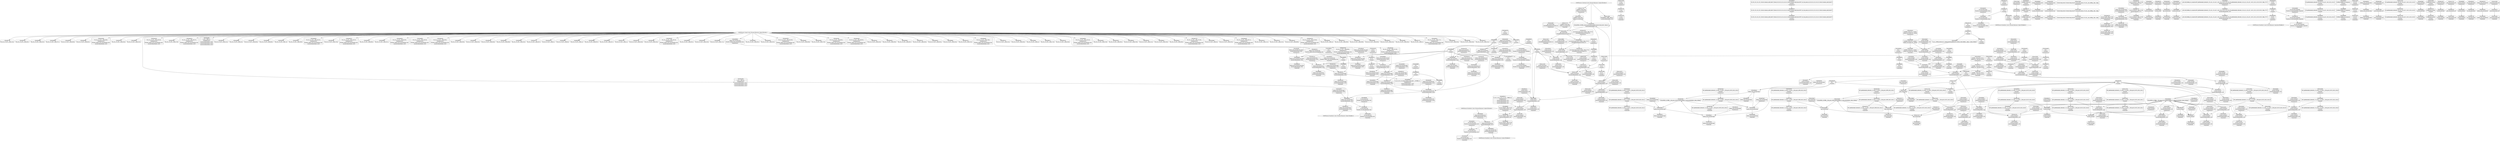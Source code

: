 digraph {
	CE0x4bf4c20 [shape=record,shape=Mrecord,label="{CE0x4bf4c20|80:_i32,_112:_i8*,_:_CRE_21,22_}"]
	CE0x4bef3d0 [shape=record,shape=Mrecord,label="{CE0x4bef3d0|current_sid:tmp9|security/selinux/hooks.c,218|*SummSink*}"]
	CE0x4bfb520 [shape=record,shape=Mrecord,label="{CE0x4bfb520|selinux_sem_associate:tmp1|*SummSink*}"]
	CE0x4c074e0 [shape=record,shape=Mrecord,label="{CE0x4c074e0|i1_true|*Constant*|*SummSink*}"]
	CE0x4be6230 [shape=record,shape=Mrecord,label="{CE0x4be6230|i32_1|*Constant*|*SummSource*}"]
	CE0x4bf9930 [shape=record,shape=Mrecord,label="{CE0x4bf9930|i32_(i32,_i32,_i16,_i32,_%struct.common_audit_data*)*_bitcast_(i32_(i32,_i32,_i16,_i32,_%struct.common_audit_data.495*)*_avc_has_perm_to_i32_(i32,_i32,_i16,_i32,_%struct.common_audit_data*)*)|*Constant*|*SummSource*}"]
	CE0x4c04a40 [shape=record,shape=Mrecord,label="{CE0x4c04a40|current_sid:tmp16|security/selinux/hooks.c,218}"]
	CE0x4c08180 [shape=record,shape=Mrecord,label="{CE0x4c08180|GLOBAL:__llvm_gcov_ctr125|Global_var:__llvm_gcov_ctr125|*SummSource*}"]
	CE0x4c04650 [shape=record,shape=Mrecord,label="{CE0x4c04650|current_sid:tmp15|security/selinux/hooks.c,218}"]
	CE0x4bf5e40 [shape=record,shape=Mrecord,label="{CE0x4bf5e40|avc_has_perm:ssid|Function::avc_has_perm&Arg::ssid::|*SummSink*}"]
	CE0x4c0b0a0 [shape=record,shape=Mrecord,label="{CE0x4c0b0a0|i64*_getelementptr_inbounds_(_11_x_i64_,_11_x_i64_*___llvm_gcov_ctr125,_i64_0,_i64_6)|*Constant*|*SummSink*}"]
	CE0x4be8be0 [shape=record,shape=Mrecord,label="{CE0x4be8be0|80:_i32,_112:_i8*,_:_CRE_9,10_}"]
	CE0x4c092c0 [shape=record,shape=Mrecord,label="{CE0x4c092c0|current_sid:cred|security/selinux/hooks.c,218}"]
	"CONST[source:0(mediator),value:2(dynamic)][purpose:{object}][SnkIdx:2]"
	CE0x4be97f0 [shape=record,shape=Mrecord,label="{CE0x4be97f0|80:_i32,_112:_i8*,_:_CRE_49,50_}"]
	CE0x4bed000 [shape=record,shape=Mrecord,label="{CE0x4bed000|selinux_sem_associate:sid2|security/selinux/hooks.c,5424}"]
	CE0x4bfaf00 [shape=record,shape=Mrecord,label="{CE0x4bfaf00|80:_i32,_112:_i8*,_:_CRE_66,67_}"]
	CE0x4bef300 [shape=record,shape=Mrecord,label="{CE0x4bef300|current_sid:tmp9|security/selinux/hooks.c,218|*SummSource*}"]
	CE0x4be3ea0 [shape=record,shape=Mrecord,label="{CE0x4be3ea0|80:_i32,_112:_i8*,_:_CRE_7,8_}"]
	CE0x4c1f820 [shape=record,shape=Mrecord,label="{CE0x4c1f820|get_current:bb|*SummSink*}"]
	CE0x4bfa6b0 [shape=record,shape=Mrecord,label="{CE0x4bfa6b0|selinux_sem_associate:call|security/selinux/hooks.c,5417|*SummSource*}"]
	CE0x4bebb60 [shape=record,shape=Mrecord,label="{CE0x4bebb60|avc_has_perm:auditdata|Function::avc_has_perm&Arg::auditdata::|*SummSource*}"]
	CE0x4bd3dd0 [shape=record,shape=Mrecord,label="{CE0x4bd3dd0|GLOBAL:current_sid|*Constant*|*SummSink*}"]
	CE0x54fb150 [shape=record,shape=Mrecord,label="{CE0x54fb150|selinux_sem_associate:tmp3|*SummSource*}"]
	CE0x4bf7b50 [shape=record,shape=Mrecord,label="{CE0x4bf7b50|80:_i32,_112:_i8*,_:_CRE_38,39_}"]
	CE0x4bd8e60 [shape=record,shape=Mrecord,label="{CE0x4bd8e60|current_sid:land.lhs.true2|*SummSink*}"]
	CE0x4be1790 [shape=record,shape=Mrecord,label="{CE0x4be1790|current_sid:land.lhs.true}"]
	CE0x4bfc100 [shape=record,shape=Mrecord,label="{CE0x4bfc100|selinux_sem_associate:tmp5|security/selinux/hooks.c,5419|*SummSource*}"]
	CE0x4c0a350 [shape=record,shape=Mrecord,label="{CE0x4c0a350|%struct.task_struct*_(%struct.task_struct**)*_asm_movq_%gs:$_1:P_,$0_,_r,im,_dirflag_,_fpsr_,_flags_|*SummSink*}"]
	CE0x4bebaf0 [shape=record,shape=Mrecord,label="{CE0x4bebaf0|avc_has_perm:auditdata|Function::avc_has_perm&Arg::auditdata::}"]
	CE0x4c1f1d0 [shape=record,shape=Mrecord,label="{CE0x4c1f1d0|current_sid:tmp24|security/selinux/hooks.c,220}"]
	CE0x4bf5260 [shape=record,shape=Mrecord,label="{CE0x4bf5260|selinux_sem_associate:sem_perm|security/selinux/hooks.c,5419}"]
	CE0x4bedc80 [shape=record,shape=Mrecord,label="{CE0x4bedc80|selinux_sem_associate:call3|security/selinux/hooks.c,5424}"]
	CE0x4c0ab60 [shape=record,shape=Mrecord,label="{CE0x4c0ab60|i64*_getelementptr_inbounds_(_11_x_i64_,_11_x_i64_*___llvm_gcov_ctr125,_i64_0,_i64_6)|*Constant*}"]
	CE0x4be6850 [shape=record,shape=Mrecord,label="{CE0x4be6850|80:_i32,_112:_i8*,_:_CRE_100,102_|*MultipleSource*|Function::selinux_sem_associate&Arg::sma::|security/selinux/hooks.c,5419}"]
	CE0x4c1d810 [shape=record,shape=Mrecord,label="{CE0x4c1d810|i32_1|*Constant*}"]
	CE0x4bef9a0 [shape=record,shape=Mrecord,label="{CE0x4bef9a0|current_sid:tmp11|security/selinux/hooks.c,218}"]
	CE0x4bfb280 [shape=record,shape=Mrecord,label="{CE0x4bfb280|current_sid:tmp2|*SummSource*}"]
	CE0x4bdf930 [shape=record,shape=Mrecord,label="{CE0x4bdf930|i64_5|*Constant*|*SummSource*}"]
	CE0x4be8fa0 [shape=record,shape=Mrecord,label="{CE0x4be8fa0|current_sid:tmp6|security/selinux/hooks.c,218|*SummSink*}"]
	CE0x4bdfc40 [shape=record,shape=Mrecord,label="{CE0x4bdfc40|i64_4|*Constant*}"]
	CE0x4bfb2f0 [shape=record,shape=Mrecord,label="{CE0x4bfb2f0|current_sid:tmp2|*SummSink*}"]
	CE0x4bf36e0 [shape=record,shape=Mrecord,label="{CE0x4bf36e0|current_sid:do.body|*SummSource*}"]
	CE0x4bf2a90 [shape=record,shape=Mrecord,label="{CE0x4bf2a90|80:_i32,_112:_i8*,_:_CRE_57,58_}"]
	CE0x4be1900 [shape=record,shape=Mrecord,label="{CE0x4be1900|current_sid:land.lhs.true|*SummSource*}"]
	CE0x4c07ad0 [shape=record,shape=Mrecord,label="{CE0x4c07ad0|current_sid:tmp4|security/selinux/hooks.c,218|*SummSink*}"]
	CE0x4bed2f0 [shape=record,shape=Mrecord,label="{CE0x4bed2f0|selinux_sem_associate:sid2|security/selinux/hooks.c,5424|*SummSource*}"]
	CE0x4c052c0 [shape=record,shape=Mrecord,label="{CE0x4c052c0|i8_1|*Constant*|*SummSink*}"]
	CE0x4beaa70 [shape=record,shape=Mrecord,label="{CE0x4beaa70|i16_25|*Constant*}"]
	CE0x4bf0240 [shape=record,shape=Mrecord,label="{CE0x4bf0240|current_sid:bb|*SummSource*}"]
	CE0x4c0aa30 [shape=record,shape=Mrecord,label="{CE0x4c0aa30|current_sid:tmp12|security/selinux/hooks.c,218|*SummSink*}"]
	CE0x4bf8b60 [shape=record,shape=Mrecord,label="{CE0x4bf8b60|selinux_sem_associate:key|security/selinux/hooks.c,5422|*SummSink*}"]
	CE0x4be2200 [shape=record,shape=Mrecord,label="{CE0x4be2200|get_current:entry|*SummSink*}"]
	CE0x4be5070 [shape=record,shape=Mrecord,label="{CE0x4be5070|80:_i32,_112:_i8*,_:_CRE_144,152_|*MultipleSource*|Function::selinux_sem_associate&Arg::sma::|security/selinux/hooks.c,5419}"]
	CE0x4bd8c50 [shape=record,shape=Mrecord,label="{CE0x4bd8c50|current_sid:do.end|*SummSink*}"]
	CE0x4bf1600 [shape=record,shape=Mrecord,label="{CE0x4bf1600|COLLAPSED:_GCMRE___llvm_gcov_ctr319_internal_global_2_x_i64_zeroinitializer:_elem_0:default:}"]
	CE0x4be3510 [shape=record,shape=Mrecord,label="{CE0x4be3510|i64*_getelementptr_inbounds_(_2_x_i64_,_2_x_i64_*___llvm_gcov_ctr98,_i64_0,_i64_1)|*Constant*|*SummSink*}"]
	CE0x4c1c6e0 [shape=record,shape=Mrecord,label="{CE0x4c1c6e0|i32_22|*Constant*|*SummSink*}"]
	CE0x4c221c0 [shape=record,shape=Mrecord,label="{CE0x4c221c0|i64*_getelementptr_inbounds_(_11_x_i64_,_11_x_i64_*___llvm_gcov_ctr125,_i64_0,_i64_8)|*Constant*|*SummSink*}"]
	CE0x4bf4150 [shape=record,shape=Mrecord,label="{CE0x4bf4150|0:_i32,_4:_i32,_8:_i32,_12:_i32,_:_CMRE_4,8_|*MultipleSource*|security/selinux/hooks.c,218|security/selinux/hooks.c,218|security/selinux/hooks.c,220}"]
	CE0x4bfc920 [shape=record,shape=Mrecord,label="{CE0x4bfc920|selinux_sem_associate:type|security/selinux/hooks.c,5421|*SummSink*}"]
	CE0x4c09e10 [shape=record,shape=Mrecord,label="{CE0x4c09e10|GLOBAL:current_sid.__warned|Global_var:current_sid.__warned|*SummSource*}"]
	CE0x4c3a220 [shape=record,shape=Mrecord,label="{CE0x4c3a220|get_current:tmp3}"]
	CE0x4c07ff0 [shape=record,shape=Mrecord,label="{CE0x4c07ff0|GLOBAL:__llvm_gcov_ctr125|Global_var:__llvm_gcov_ctr125|*SummSink*}"]
	CE0x4bd5ae0 [shape=record,shape=Mrecord,label="{CE0x4bd5ae0|i64*_getelementptr_inbounds_(_2_x_i64_,_2_x_i64_*___llvm_gcov_ctr319,_i64_0,_i64_1)|*Constant*}"]
	CE0x4bf2e20 [shape=record,shape=Mrecord,label="{CE0x4bf2e20|80:_i32,_112:_i8*,_:_CRE_60,61_}"]
	CE0x4c21510 [shape=record,shape=Mrecord,label="{CE0x4c21510|get_current:tmp1}"]
	CE0x4bdfa60 [shape=record,shape=Mrecord,label="{CE0x4bdfa60|i64_5|*Constant*|*SummSink*}"]
	CE0x4be20e0 [shape=record,shape=Mrecord,label="{CE0x4be20e0|get_current:entry|*SummSource*}"]
	CE0x4be24a0 [shape=record,shape=Mrecord,label="{CE0x4be24a0|_ret_%struct.task_struct*_%tmp4,_!dbg_!27714|./arch/x86/include/asm/current.h,14}"]
	CE0x4bef6f0 [shape=record,shape=Mrecord,label="{CE0x4bef6f0|current_sid:tmp10|security/selinux/hooks.c,218|*SummSource*}"]
	CE0x4bea900 [shape=record,shape=Mrecord,label="{CE0x4bea900|avc_has_perm:tsid|Function::avc_has_perm&Arg::tsid::|*SummSink*}"]
	CE0x4c08110 [shape=record,shape=Mrecord,label="{CE0x4c08110|GLOBAL:__llvm_gcov_ctr125|Global_var:__llvm_gcov_ctr125}"]
	CE0x4bf4480 [shape=record,shape=Mrecord,label="{CE0x4bf4480|80:_i32,_112:_i8*,_:_CRE_10,11_}"]
	CE0x4be82b0 [shape=record,shape=Mrecord,label="{CE0x4be82b0|80:_i32,_112:_i8*,_:_CRE_96,100_|*MultipleSource*|Function::selinux_sem_associate&Arg::sma::|security/selinux/hooks.c,5419}"]
	CE0x4c2a4f0 [shape=record,shape=Mrecord,label="{CE0x4c2a4f0|i32_22|*Constant*}"]
	CE0x4c22c80 [shape=record,shape=Mrecord,label="{CE0x4c22c80|i64*_getelementptr_inbounds_(_11_x_i64_,_11_x_i64_*___llvm_gcov_ctr125,_i64_0,_i64_8)|*Constant*|*SummSource*}"]
	CE0x4bf3870 [shape=record,shape=Mrecord,label="{CE0x4bf3870|selinux_sem_associate:sma|Function::selinux_sem_associate&Arg::sma::|*SummSink*}"]
	CE0x4be6f90 [shape=record,shape=Mrecord,label="{CE0x4be6f90|80:_i32,_112:_i8*,_:_CRE_128,136_|*MultipleSource*|Function::selinux_sem_associate&Arg::sma::|security/selinux/hooks.c,5419}"]
	CE0x4bfcfa0 [shape=record,shape=Mrecord,label="{CE0x4bfcfa0|_call_void_lockdep_rcu_suspicious(i8*_getelementptr_inbounds_(_25_x_i8_,_25_x_i8_*_.str3,_i32_0,_i32_0),_i32_218,_i8*_getelementptr_inbounds_(_45_x_i8_,_45_x_i8_*_.str12,_i32_0,_i32_0))_#10,_!dbg_!27727|security/selinux/hooks.c,218|*SummSource*}"]
	CE0x4c48160 [shape=record,shape=Mrecord,label="{CE0x4c48160|i64*_getelementptr_inbounds_(_2_x_i64_,_2_x_i64_*___llvm_gcov_ctr98,_i64_0,_i64_0)|*Constant*|*SummSource*}"]
	CE0x4c29550 [shape=record,shape=Mrecord,label="{CE0x4c29550|i64*_getelementptr_inbounds_(_11_x_i64_,_11_x_i64_*___llvm_gcov_ctr125,_i64_0,_i64_10)|*Constant*}"]
	CE0x4beb420 [shape=record,shape=Mrecord,label="{CE0x4beb420|i32_64|*Constant*|*SummSource*}"]
	CE0x4beeae0 [shape=record,shape=Mrecord,label="{CE0x4beeae0|i64_3|*Constant*}"]
	CE0x4bfa770 [shape=record,shape=Mrecord,label="{CE0x4bfa770|GLOBAL:current_sid|*Constant*}"]
	CE0x4c053f0 [shape=record,shape=Mrecord,label="{CE0x4c053f0|i8*_getelementptr_inbounds_(_25_x_i8_,_25_x_i8_*_.str3,_i32_0,_i32_0)|*Constant*}"]
	CE0x4be1220 [shape=record,shape=Mrecord,label="{CE0x4be1220|selinux_sem_associate:ad|security/selinux/hooks.c, 5416}"]
	CE0x4beb670 [shape=record,shape=Mrecord,label="{CE0x4beb670|avc_has_perm:requested|Function::avc_has_perm&Arg::requested::|*SummSink*}"]
	CE0x4be8180 [shape=record,shape=Mrecord,label="{CE0x4be8180|80:_i32,_112:_i8*,_:_CRE_92,96_|*MultipleSource*|Function::selinux_sem_associate&Arg::sma::|security/selinux/hooks.c,5419}"]
	CE0x4c1f6a0 [shape=record,shape=Mrecord,label="{CE0x4c1f6a0|get_current:bb|*SummSource*}"]
	CE0x4c07060 [shape=record,shape=Mrecord,label="{CE0x4c07060|current_sid:tmp14|security/selinux/hooks.c,218|*SummSink*}"]
	CE0x4c1cac0 [shape=record,shape=Mrecord,label="{CE0x4c1cac0|current_sid:security|security/selinux/hooks.c,218}"]
	CE0x4bf6de0 [shape=record,shape=Mrecord,label="{CE0x4bf6de0|_ret_i32_%tmp24,_!dbg_!27742|security/selinux/hooks.c,220|*SummSink*}"]
	CE0x4c1b2e0 [shape=record,shape=Mrecord,label="{CE0x4c1b2e0|i64*_getelementptr_inbounds_(_11_x_i64_,_11_x_i64_*___llvm_gcov_ctr125,_i64_0,_i64_9)|*Constant*|*SummSink*}"]
	CE0x60e8780 [shape=record,shape=Mrecord,label="{CE0x60e8780|i64_1|*Constant*|*SummSink*}"]
	CE0x4c1eee0 [shape=record,shape=Mrecord,label="{CE0x4c1eee0|i64*_getelementptr_inbounds_(_2_x_i64_,_2_x_i64_*___llvm_gcov_ctr98,_i64_0,_i64_0)|*Constant*|*SummSink*}"]
	CE0x4bfab70 [shape=record,shape=Mrecord,label="{CE0x4bfab70|80:_i32,_112:_i8*,_:_CRE_63,64_}"]
	CE0x4bedf70 [shape=record,shape=Mrecord,label="{CE0x4bedf70|selinux_sem_associate:tmp7|security/selinux/hooks.c,5424|*SummSource*}"]
	CE0x4bf2f50 [shape=record,shape=Mrecord,label="{CE0x4bf2f50|80:_i32,_112:_i8*,_:_CRE_61,62_}"]
	CE0x4bfa640 [shape=record,shape=Mrecord,label="{CE0x4bfa640|selinux_sem_associate:call|security/selinux/hooks.c,5417|*SummSink*}"]
	CE0x4bfb590 [shape=record,shape=Mrecord,label="{CE0x4bfb590|i32_1|*Constant*}"]
	CE0x4bdc070 [shape=record,shape=Mrecord,label="{CE0x4bdc070|selinux_sem_associate:ad|security/selinux/hooks.c, 5416|*SummSink*}"]
	CE0x4bdf570 [shape=record,shape=Mrecord,label="{CE0x4bdf570|current_sid:tobool1|security/selinux/hooks.c,218|*SummSink*}"]
	CE0x4c1f360 [shape=record,shape=Mrecord,label="{CE0x4c1f360|current_sid:tmp24|security/selinux/hooks.c,220|*SummSource*}"]
	CE0x60e87f0 [shape=record,shape=Mrecord,label="{CE0x60e87f0|selinux_sem_associate:tmp1|*SummSource*}"]
	CE0x4bfd9d0 [shape=record,shape=Mrecord,label="{CE0x4bfd9d0|GLOBAL:lockdep_rcu_suspicious|*Constant*|*SummSink*}"]
	CE0x4be45d0 [shape=record,shape=Mrecord,label="{CE0x4be45d0|get_current:tmp1|*SummSink*}"]
	CE0x4bfaa40 [shape=record,shape=Mrecord,label="{CE0x4bfaa40|80:_i32,_112:_i8*,_:_CRE_62,63_}"]
	CE0x4beb0c0 [shape=record,shape=Mrecord,label="{CE0x4beb0c0|avc_has_perm:tclass|Function::avc_has_perm&Arg::tclass::|*SummSink*}"]
	CE0x4be96c0 [shape=record,shape=Mrecord,label="{CE0x4be96c0|80:_i32,_112:_i8*,_:_CRE_48,49_}"]
	CE0x4bf6930 [shape=record,shape=Mrecord,label="{CE0x4bf6930|i64*_getelementptr_inbounds_(_11_x_i64_,_11_x_i64_*___llvm_gcov_ctr125,_i64_0,_i64_0)|*Constant*|*SummSource*}"]
	CE0x4be1e70 [shape=record,shape=Mrecord,label="{CE0x4be1e70|i64*_getelementptr_inbounds_(_2_x_i64_,_2_x_i64_*___llvm_gcov_ctr319,_i64_0,_i64_1)|*Constant*|*SummSink*}"]
	CE0x4bf4e00 [shape=record,shape=Mrecord,label="{CE0x4bf4e00|80:_i32,_112:_i8*,_:_CRE_23,24_}"]
	CE0x4c5be20 [shape=record,shape=Mrecord,label="{CE0x4c5be20|get_current:tmp}"]
	CE0x4be3710 [shape=record,shape=Mrecord,label="{CE0x4be3710|80:_i32,_112:_i8*,_:_CRE_26,27_}"]
	CE0x4c06a70 [shape=record,shape=Mrecord,label="{CE0x4c06a70|current_sid:tmp13|security/selinux/hooks.c,218}"]
	CE0x4bfe4a0 [shape=record,shape=Mrecord,label="{CE0x4bfe4a0|current_sid:tobool|security/selinux/hooks.c,218|*SummSink*}"]
	CE0x4bd3260 [shape=record,shape=Mrecord,label="{CE0x4bd3260|current_sid:tmp1}"]
	CE0x44d4120 [shape=record,shape=Mrecord,label="{CE0x44d4120|80:_i32,_112:_i8*,_:_CRE_6,7_}"]
	CE0x4be3f60 [shape=record,shape=Mrecord,label="{CE0x4be3f60|80:_i32,_112:_i8*,_:_CRE_8,9_}"]
	CE0x4be2030 [shape=record,shape=Mrecord,label="{CE0x4be2030|get_current:entry}"]
	CE0x4c1a2f0 [shape=record,shape=Mrecord,label="{CE0x4c1a2f0|i32_218|*Constant*}"]
	CE0x4c062a0 [shape=record,shape=Mrecord,label="{CE0x4c062a0|current_sid:call|security/selinux/hooks.c,218|*SummSink*}"]
	CE0x4bd46f0 [shape=record,shape=Mrecord,label="{CE0x4bd46f0|selinux_sem_associate:entry}"]
	CE0x4c08fe0 [shape=record,shape=Mrecord,label="{CE0x4c08fe0|i32_78|*Constant*}"]
	CE0x4bddaa0 [shape=record,shape=Mrecord,label="{CE0x4bddaa0|selinux_sem_associate:tmp1}"]
	CE0x4c04e40 [shape=record,shape=Mrecord,label="{CE0x4c04e40|current_sid:tmp16|security/selinux/hooks.c,218|*SummSink*}"]
	CE0x4c1d070 [shape=record,shape=Mrecord,label="{CE0x4c1d070|current_sid:tmp22|security/selinux/hooks.c,218|*SummSource*}"]
	CE0x4be3b30 [shape=record,shape=Mrecord,label="{CE0x4be3b30|_call_void_mcount()_#3|*SummSink*}"]
	CE0x4c238f0 [shape=record,shape=Mrecord,label="{CE0x4c238f0|current_sid:call|security/selinux/hooks.c,218}"]
	CE0x6b56980 [shape=record,shape=Mrecord,label="{CE0x6b56980|80:_i32,_112:_i8*,_:_CRE_2,3_}"]
	CE0x4bd95b0 [shape=record,shape=Mrecord,label="{CE0x4bd95b0|selinux_sem_associate:tmp4|security/selinux/hooks.c,5419|*SummSource*}"]
	CE0x4bded80 [shape=record,shape=Mrecord,label="{CE0x4bded80|80:_i32,_112:_i8*,_:_CRE_69,70_}"]
	CE0x4bfc1c0 [shape=record,shape=Mrecord,label="{CE0x4bfc1c0|selinux_sem_associate:tmp5|security/selinux/hooks.c,5419|*SummSink*}"]
	CE0x4c1c560 [shape=record,shape=Mrecord,label="{CE0x4c1c560|i32_22|*Constant*|*SummSource*}"]
	CE0x4c28a20 [shape=record,shape=Mrecord,label="{CE0x4c28a20|current_sid:tmp17|security/selinux/hooks.c,218|*SummSource*}"]
	CE0x4beea50 [shape=record,shape=Mrecord,label="{CE0x4beea50|i64_0|*Constant*}"]
	CE0x5fb6ae0 [shape=record,shape=Mrecord,label="{CE0x5fb6ae0|selinux_sem_associate:sem_perm|security/selinux/hooks.c,5419|*SummSink*}"]
	CE0x4bf9b30 [shape=record,shape=Mrecord,label="{CE0x4bf9b30|80:_i32,_112:_i8*,_:_CRE_16,17_}"]
	CE0x4c28f50 [shape=record,shape=Mrecord,label="{CE0x4c28f50|current_sid:tmp18|security/selinux/hooks.c,218|*SummSource*}"]
	CE0x4bd32d0 [shape=record,shape=Mrecord,label="{CE0x4bd32d0|current_sid:tmp1|*SummSource*}"]
	CE0x4c0a8b0 [shape=record,shape=Mrecord,label="{CE0x4c0a8b0|current_sid:tmp12|security/selinux/hooks.c,218|*SummSource*}"]
	CE0x4c1acb0 [shape=record,shape=Mrecord,label="{CE0x4c1acb0|i8*_getelementptr_inbounds_(_45_x_i8_,_45_x_i8_*_.str12,_i32_0,_i32_0)|*Constant*|*SummSink*}"]
	CE0x4bf8d50 [shape=record,shape=Mrecord,label="{CE0x4bf8d50|i32_3|*Constant*}"]
	CE0x4c020b0 [shape=record,shape=Mrecord,label="{CE0x4c020b0|current_sid:call4|security/selinux/hooks.c,218|*SummSink*}"]
	CE0x4c080a0 [shape=record,shape=Mrecord,label="{CE0x4c080a0|current_sid:tmp5|security/selinux/hooks.c,218}"]
	CE0x4c1cbd0 [shape=record,shape=Mrecord,label="{CE0x4c1cbd0|current_sid:security|security/selinux/hooks.c,218|*SummSink*}"]
	CE0x6291700 [shape=record,shape=Mrecord,label="{CE0x6291700|80:_i32,_112:_i8*,_:_CRE_1,2_}"]
	CE0x4bd1050 [shape=record,shape=Mrecord,label="{CE0x4bd1050|selinux_sem_associate:tmp6|security/selinux/hooks.c,5422|*SummSource*}"]
	CE0x4be4160 [shape=record,shape=Mrecord,label="{CE0x4be4160|i64*_getelementptr_inbounds_(_2_x_i64_,_2_x_i64_*___llvm_gcov_ctr98,_i64_0,_i64_1)|*Constant*}"]
	CE0x4bda750 [shape=record,shape=Mrecord,label="{CE0x4bda750|selinux_sem_associate:key|security/selinux/hooks.c,5422}"]
	CE0x4bdda30 [shape=record,shape=Mrecord,label="{CE0x4bdda30|i64_1|*Constant*}"]
	CE0x4be10c0 [shape=record,shape=Mrecord,label="{CE0x4be10c0|80:_i32,_112:_i8*,_:_CRE_55,56_}"]
	CE0x4bfd6f0 [shape=record,shape=Mrecord,label="{CE0x4bfd6f0|GLOBAL:lockdep_rcu_suspicious|*Constant*}"]
	CE0x4bdc0e0 [shape=record,shape=Mrecord,label="{CE0x4bdc0e0|i64*_getelementptr_inbounds_(_2_x_i64_,_2_x_i64_*___llvm_gcov_ctr319,_i64_0,_i64_1)|*Constant*|*SummSource*}"]
	CE0x4c29a50 [shape=record,shape=Mrecord,label="{CE0x4c29a50|current_sid:tmp19|security/selinux/hooks.c,218|*SummSink*}"]
	CE0x4be3580 [shape=record,shape=Mrecord,label="{CE0x4be3580|80:_i32,_112:_i8*,_:_CRE_24,25_}"]
	CE0x4c22400 [shape=record,shape=Mrecord,label="{CE0x4c22400|i64*_getelementptr_inbounds_(_11_x_i64_,_11_x_i64_*___llvm_gcov_ctr125,_i64_0,_i64_8)|*Constant*}"]
	CE0x4be4ed0 [shape=record,shape=Mrecord,label="{CE0x4be4ed0|80:_i32,_112:_i8*,_:_CRE_136,144_|*MultipleSource*|Function::selinux_sem_associate&Arg::sma::|security/selinux/hooks.c,5419}"]
	CE0x4bf4b30 [shape=record,shape=Mrecord,label="{CE0x4bf4b30|80:_i32,_112:_i8*,_:_CRE_20,21_}"]
	CE0x4bd9f80 [shape=record,shape=Mrecord,label="{CE0x4bd9f80|i8_4|*Constant*|*SummSink*}"]
	CE0x4c079d0 [shape=record,shape=Mrecord,label="{CE0x4c079d0|current_sid:tmp4|security/selinux/hooks.c,218|*SummSource*}"]
	CE0x4c1c3f0 [shape=record,shape=Mrecord,label="{CE0x4c1c3f0|current_sid:tmp21|security/selinux/hooks.c,218|*SummSink*}"]
	CE0x4beb020 [shape=record,shape=Mrecord,label="{CE0x4beb020|avc_has_perm:tclass|Function::avc_has_perm&Arg::tclass::|*SummSource*}"]
	CE0x4be3620 [shape=record,shape=Mrecord,label="{CE0x4be3620|80:_i32,_112:_i8*,_:_CRE_25,26_}"]
	CE0x4bdefe0 [shape=record,shape=Mrecord,label="{CE0x4bdefe0|80:_i32,_112:_i8*,_:_CRE_71,72_}"]
	CE0x4bebe30 [shape=record,shape=Mrecord,label="{CE0x4bebe30|_ret_i32_%retval.0,_!dbg_!27728|security/selinux/avc.c,775|*SummSource*}"]
	CE0x4bec780 [shape=record,shape=Mrecord,label="{CE0x4bec780|selinux_sem_associate:u|security/selinux/hooks.c,5422|*SummSource*}"]
	CE0x4c26880 [shape=record,shape=Mrecord,label="{CE0x4c26880|current_sid:call4|security/selinux/hooks.c,218|*SummSource*}"]
	CE0x4bdc6f0 [shape=record,shape=Mrecord,label="{CE0x4bdc6f0|80:_i32,_112:_i8*,_:_CRE_30,31_}"]
	CE0x4be0d30 [shape=record,shape=Mrecord,label="{CE0x4be0d30|80:_i32,_112:_i8*,_:_CRE_52,53_}"]
	CE0x4bf7e60 [shape=record,shape=Mrecord,label="{CE0x4bf7e60|i64*_getelementptr_inbounds_(_2_x_i64_,_2_x_i64_*___llvm_gcov_ctr319,_i64_0,_i64_0)|*Constant*|*SummSink*}"]
	CE0x4bf3d20 [shape=record,shape=Mrecord,label="{CE0x4bf3d20|current_sid:sid|security/selinux/hooks.c,220|*SummSink*}"]
	CE0x4be5950 [shape=record,shape=Mrecord,label="{CE0x4be5950|80:_i32,_112:_i8*,_:_CRE_184,188_|*MultipleSource*|Function::selinux_sem_associate&Arg::sma::|security/selinux/hooks.c,5419}"]
	CE0x4c0b8c0 [shape=record,shape=Mrecord,label="{CE0x4c0b8c0|0:_i8,_:_GCMR_current_sid.__warned_internal_global_i8_0,_section_.data.unlikely_,_align_1:_elem_0:default:}"]
	CE0x4c09430 [shape=record,shape=Mrecord,label="{CE0x4c09430|current_sid:cred|security/selinux/hooks.c,218|*SummSource*}"]
	CE0x4beec60 [shape=record,shape=Mrecord,label="{CE0x4beec60|current_sid:tmp4|security/selinux/hooks.c,218}"]
	CE0x4c1cef0 [shape=record,shape=Mrecord,label="{CE0x4c1cef0|current_sid:tmp22|security/selinux/hooks.c,218}"]
	CE0x4bf3460 [shape=record,shape=Mrecord,label="{CE0x4bf3460|current_sid:if.then|*SummSource*}"]
	CE0x4be5fe0 [shape=record,shape=Mrecord,label="{CE0x4be5fe0|current_sid:tmp3|*SummSource*}"]
	CE0x4bfdaf0 [shape=record,shape=Mrecord,label="{CE0x4bfdaf0|i8*_getelementptr_inbounds_(_25_x_i8_,_25_x_i8_*_.str3,_i32_0,_i32_0)|*Constant*|*SummSink*}"]
	"CONST[source:0(mediator),value:2(dynamic)][purpose:{object}][SnkIdx:1]"
	CE0x4bfadd0 [shape=record,shape=Mrecord,label="{CE0x4bfadd0|80:_i32,_112:_i8*,_:_CRE_65,66_}"]
	CE0x4bdf3f0 [shape=record,shape=Mrecord,label="{CE0x4bdf3f0|current_sid:tobool1|security/selinux/hooks.c,218|*SummSource*}"]
	CE0x4bef200 [shape=record,shape=Mrecord,label="{CE0x4bef200|current_sid:tmp9|security/selinux/hooks.c,218}"]
	CE0x4be3800 [shape=record,shape=Mrecord,label="{CE0x4be3800|80:_i32,_112:_i8*,_:_CRE_27,28_}"]
	"CONST[source:0(mediator),value:2(dynamic)][purpose:{subject}][SrcIdx:3]"
	CE0x4be7fe0 [shape=record,shape=Mrecord,label="{CE0x4be7fe0|80:_i32,_112:_i8*,_:_CRE_88,92_|*MultipleSource*|Function::selinux_sem_associate&Arg::sma::|security/selinux/hooks.c,5419}"]
	CE0x4c1b150 [shape=record,shape=Mrecord,label="{CE0x4c1b150|i64*_getelementptr_inbounds_(_11_x_i64_,_11_x_i64_*___llvm_gcov_ctr125,_i64_0,_i64_9)|*Constant*|*SummSource*}"]
	CE0x4bf43e0 [shape=record,shape=Mrecord,label="{CE0x4bf43e0|get_current:bb}"]
	CE0x4be89b0 [shape=record,shape=Mrecord,label="{CE0x4be89b0|current_sid:tmp6|security/selinux/hooks.c,218|*SummSource*}"]
	CE0x4c02600 [shape=record,shape=Mrecord,label="{CE0x4c02600|GLOBAL:get_current|*Constant*|*SummSink*}"]
	CE0x4bd1a00 [shape=record,shape=Mrecord,label="{CE0x4bd1a00|avc_has_perm:ssid|Function::avc_has_perm&Arg::ssid::}"]
	CE0x4bd9720 [shape=record,shape=Mrecord,label="{CE0x4bd9720|selinux_sem_associate:tmp5|security/selinux/hooks.c,5419}"]
	CE0x4bec1d0 [shape=record,shape=Mrecord,label="{CE0x4bec1d0|current_sid:if.end|*SummSource*}"]
	CE0x4c28a90 [shape=record,shape=Mrecord,label="{CE0x4c28a90|current_sid:tmp17|security/selinux/hooks.c,218|*SummSink*}"]
	CE0x4bd9620 [shape=record,shape=Mrecord,label="{CE0x4bd9620|selinux_sem_associate:tmp4|security/selinux/hooks.c,5419|*SummSink*}"]
	CE0x4bf5690 [shape=record,shape=Mrecord,label="{CE0x4bf5690|selinux_sem_associate:security|security/selinux/hooks.c,5419|*SummSource*}"]
	CE0x4c091a0 [shape=record,shape=Mrecord,label="{CE0x4c091a0|i32_78|*Constant*|*SummSource*}"]
	CE0x4be2290 [shape=record,shape=Mrecord,label="{CE0x4be2290|_ret_%struct.task_struct*_%tmp4,_!dbg_!27714|./arch/x86/include/asm/current.h,14|*SummSource*}"]
	CE0x4c6a710 [shape=record,shape=Mrecord,label="{CE0x4c6a710|get_current:tmp1|*SummSource*}"]
	CE0x4bef160 [shape=record,shape=Mrecord,label="{CE0x4bef160|current_sid:tmp10|security/selinux/hooks.c,218}"]
	CE0x4c2a210 [shape=record,shape=Mrecord,label="{CE0x4c2a210|current_sid:tmp21|security/selinux/hooks.c,218}"]
	CE0x4bd92e0 [shape=record,shape=Mrecord,label="{CE0x4bd92e0|selinux_sem_associate:sem_perm1|security/selinux/hooks.c,5422|*SummSink*}"]
	CE0x4bf03d0 [shape=record,shape=Mrecord,label="{CE0x4bf03d0|current_sid:if.then}"]
	CE0x4c351e0 [shape=record,shape=Mrecord,label="{CE0x4c351e0|get_current:tmp2|*SummSink*}"]
	CE0x4be5a80 [shape=record,shape=Mrecord,label="{CE0x4be5a80|80:_i32,_112:_i8*,_:_CRE_188,192_|*MultipleSource*|Function::selinux_sem_associate&Arg::sma::|security/selinux/hooks.c,5419}"]
	CE0x4bf10c0 [shape=record,shape=Mrecord,label="{CE0x4bf10c0|80:_i32,_112:_i8*,_:_CRE_42,43_}"]
	CE0x4be3a60 [shape=record,shape=Mrecord,label="{CE0x4be3a60|_call_void_mcount()_#3|*SummSource*}"]
	CE0x4c1dbb0 [shape=record,shape=Mrecord,label="{CE0x4c1dbb0|current_sid:sid|security/selinux/hooks.c,220}"]
	CE0x4bd9020 [shape=record,shape=Mrecord,label="{CE0x4bd9020|current_sid:do.end|*SummSource*}"]
	CE0x4c021e0 [shape=record,shape=Mrecord,label="{CE0x4c021e0|GLOBAL:get_current|*Constant*}"]
	CE0x4bdfbd0 [shape=record,shape=Mrecord,label="{CE0x4bdfbd0|i64_4|*Constant*|*SummSink*}"]
	CE0x4c39cb0 [shape=record,shape=Mrecord,label="{CE0x4c39cb0|get_current:tmp|*SummSink*}"]
	CE0x4bdc630 [shape=record,shape=Mrecord,label="{CE0x4bdc630|80:_i32,_112:_i8*,_:_CRE_29,30_}"]
	CE0x4bedb10 [shape=record,shape=Mrecord,label="{CE0x4bedb10|selinux_sem_associate:tmp7|security/selinux/hooks.c,5424}"]
	CE0x4beda00 [shape=record,shape=Mrecord,label="{CE0x4beda00|4:_i32,_:_CRE_4,8_|*MultipleSource*|security/selinux/hooks.c,5424|security/selinux/hooks.c,5419|security/selinux/hooks.c,5419}"]
	CE0x4bf2990 [shape=record,shape=Mrecord,label="{CE0x4bf2990|80:_i32,_112:_i8*,_:_CRE_56,57_}"]
	CE0x4bf9700 [shape=record,shape=Mrecord,label="{CE0x4bf9700|i32_(i32,_i32,_i16,_i32,_%struct.common_audit_data*)*_bitcast_(i32_(i32,_i32,_i16,_i32,_%struct.common_audit_data.495*)*_avc_has_perm_to_i32_(i32,_i32,_i16,_i32,_%struct.common_audit_data*)*)|*Constant*}"]
	CE0x4bfe370 [shape=record,shape=Mrecord,label="{CE0x4bfe370|current_sid:tobool|security/selinux/hooks.c,218}"]
	CE0x4bfc780 [shape=record,shape=Mrecord,label="{CE0x4bfc780|selinux_sem_associate:type|security/selinux/hooks.c,5421|*SummSource*}"]
	CE0x4c217c0 [shape=record,shape=Mrecord,label="{CE0x4c217c0|GLOBAL:current_task|Global_var:current_task|*SummSink*}"]
	CE0x4c1d500 [shape=record,shape=Mrecord,label="{CE0x4c1d500|current_sid:tmp23|security/selinux/hooks.c,218|*SummSource*}"]
	CE0x4bda080 [shape=record,shape=Mrecord,label="{CE0x4bda080|selinux_sem_associate:sem_perm1|security/selinux/hooks.c,5422}"]
	CE0x4be62a0 [shape=record,shape=Mrecord,label="{CE0x4be62a0|i32_1|*Constant*|*SummSink*}"]
	CE0x4bf5550 [shape=record,shape=Mrecord,label="{CE0x4bf5550|i32_10|*Constant*|*SummSink*}"]
	CE0x4bf1320 [shape=record,shape=Mrecord,label="{CE0x4bf1320|80:_i32,_112:_i8*,_:_CRE_44,45_}"]
	CE0x4beb500 [shape=record,shape=Mrecord,label="{CE0x4beb500|i32_64|*Constant*|*SummSink*}"]
	CE0x4c29c40 [shape=record,shape=Mrecord,label="{CE0x4c29c40|current_sid:tmp20|security/selinux/hooks.c,218|*SummSource*}"]
	CE0x4bd3d10 [shape=record,shape=Mrecord,label="{CE0x4bd3d10|GLOBAL:current_sid|*Constant*|*SummSource*}"]
	CE0x4be6140 [shape=record,shape=Mrecord,label="{CE0x4be6140|_call_void_mcount()_#3}"]
	CE0x4c0a740 [shape=record,shape=Mrecord,label="{CE0x4c0a740|current_sid:tmp12|security/selinux/hooks.c,218}"]
	CE0x4be33a0 [shape=record,shape=Mrecord,label="{CE0x4be33a0|i64*_getelementptr_inbounds_(_2_x_i64_,_2_x_i64_*___llvm_gcov_ctr319,_i64_0,_i64_0)|*Constant*|*SummSource*}"]
	CE0x4c23850 [shape=record,shape=Mrecord,label="{CE0x4c23850|_call_void_mcount()_#3|*SummSink*}"]
	CE0x4bf01a0 [shape=record,shape=Mrecord,label="{CE0x4bf01a0|current_sid:bb}"]
	CE0x4c02480 [shape=record,shape=Mrecord,label="{CE0x4c02480|GLOBAL:get_current|*Constant*|*SummSource*}"]
	CE0x4bd65b0 [shape=record,shape=Mrecord,label="{CE0x4bd65b0|selinux_sem_associate:entry|*SummSink*}"]
	CE0x4bddba0 [shape=record,shape=Mrecord,label="{CE0x4bddba0|COLLAPSED:_GCMRE___llvm_gcov_ctr125_internal_global_11_x_i64_zeroinitializer:_elem_0:default:}"]
	CE0x4bf2870 [shape=record,shape=Mrecord,label="{CE0x4bf2870|selinux_sem_associate:tmp2|*SummSink*}"]
	CE0x4be9920 [shape=record,shape=Mrecord,label="{CE0x4be9920|80:_i32,_112:_i8*,_:_CRE_50,51_}"]
	CE0x4c046c0 [shape=record,shape=Mrecord,label="{CE0x4c046c0|current_sid:tmp15|security/selinux/hooks.c,218|*SummSource*}"]
	CE0x4bf60d0 [shape=record,shape=Mrecord,label="{CE0x4bf60d0|avc_has_perm:tsid|Function::avc_has_perm&Arg::tsid::|*SummSource*}"]
	CE0x4c09130 [shape=record,shape=Mrecord,label="{CE0x4c09130|i32_78|*Constant*|*SummSink*}"]
	CE0x4c098b0 [shape=record,shape=Mrecord,label="{CE0x4c098b0|get_current:tmp3|*SummSink*}"]
	CE0x4bf35a0 [shape=record,shape=Mrecord,label="{CE0x4bf35a0|current_sid:do.body}"]
	CE0x4c1f4f0 [shape=record,shape=Mrecord,label="{CE0x4c1f4f0|current_sid:tmp24|security/selinux/hooks.c,220|*SummSink*}"]
	CE0x4bf9d60 [shape=record,shape=Mrecord,label="{CE0x4bf9d60|80:_i32,_112:_i8*,_:_CRE_18,19_}"]
	CE0x4bdc7e0 [shape=record,shape=Mrecord,label="{CE0x4bdc7e0|80:_i32,_112:_i8*,_:_CRE_31,32_}"]
	CE0x4be5e20 [shape=record,shape=Mrecord,label="{CE0x4be5e20|current_sid:tmp3}"]
	CE0x4bd7190 [shape=record,shape=Mrecord,label="{CE0x4bd7190|_ret_i32_%call3,_!dbg_!27729|security/selinux/hooks.c,5424|*SummSink*}"]
	CE0x4bf84f0 [shape=record,shape=Mrecord,label="{CE0x4bf84f0|current_sid:entry|*SummSource*}"]
	CE0x4c09810 [shape=record,shape=Mrecord,label="{CE0x4c09810|get_current:tmp3|*SummSource*}"]
	CE0x4bda440 [shape=record,shape=Mrecord,label="{CE0x4bda440|selinux_sem_associate:ipc_id|security/selinux/hooks.c,5422}"]
	CE0x4bd31f0 [shape=record,shape=Mrecord,label="{CE0x4bd31f0|i64_1|*Constant*}"]
	CE0x4bea6e0 [shape=record,shape=Mrecord,label="{CE0x4bea6e0|i64*_getelementptr_inbounds_(_2_x_i64_,_2_x_i64_*___llvm_gcov_ctr319,_i64_0,_i64_0)|*Constant*}"]
	CE0x4c23d40 [shape=record,shape=Mrecord,label="{CE0x4c23d40|%struct.task_struct*_(%struct.task_struct**)*_asm_movq_%gs:$_1:P_,$0_,_r,im,_dirflag_,_fpsr_,_flags_|*SummSource*}"]
	CE0x4be40d0 [shape=record,shape=Mrecord,label="{CE0x4be40d0|i64_1|*Constant*|*SummSource*}"]
	CE0x4c07360 [shape=record,shape=Mrecord,label="{CE0x4c07360|i1_true|*Constant*|*SummSource*}"]
	CE0x4be8cd0 [shape=record,shape=Mrecord,label="{CE0x4be8cd0|80:_i32,_112:_i8*,_:_CRE_76,80_|*MultipleSource*|Function::selinux_sem_associate&Arg::sma::|security/selinux/hooks.c,5419}"]
	CE0x4c28d20 [shape=record,shape=Mrecord,label="{CE0x4c28d20|current_sid:tmp18|security/selinux/hooks.c,218}"]
	CE0x4beafb0 [shape=record,shape=Mrecord,label="{CE0x4beafb0|avc_has_perm:tclass|Function::avc_has_perm&Arg::tclass::}"]
	CE0x4c0bc20 [shape=record,shape=Mrecord,label="{CE0x4c0bc20|current_sid:tobool1|security/selinux/hooks.c,218}"]
	CE0x4bf7610 [shape=record,shape=Mrecord,label="{CE0x4bf7610|80:_i32,_112:_i8*,_:_CRE_14,15_}"]
	CE0x4bdcab0 [shape=record,shape=Mrecord,label="{CE0x4bdcab0|80:_i32,_112:_i8*,_:_CRE_34,35_}"]
	CE0x4bec8f0 [shape=record,shape=Mrecord,label="{CE0x4bec8f0|selinux_sem_associate:u|security/selinux/hooks.c,5422|*SummSink*}"]
	CE0x4c09a50 [shape=record,shape=Mrecord,label="{CE0x4c09a50|current_sid:tmp7|security/selinux/hooks.c,218|*SummSink*}"]
	CE0x4bf5030 [shape=record,shape=Mrecord,label="{CE0x4bf5030|i32_0|*Constant*|*SummSource*}"]
	CE0x4c04f70 [shape=record,shape=Mrecord,label="{CE0x4c04f70|i8_1|*Constant*}"]
	CE0x4c24720 [shape=record,shape=Mrecord,label="{CE0x4c24720|current_sid:tmp1|*SummSink*}"]
	CE0x4bf2800 [shape=record,shape=Mrecord,label="{CE0x4bf2800|selinux_sem_associate:tmp2}"]
	CE0x4c07190 [shape=record,shape=Mrecord,label="{CE0x4c07190|i1_true|*Constant*}"]
	CE0x4c09f90 [shape=record,shape=Mrecord,label="{CE0x4c09f90|GLOBAL:current_sid.__warned|Global_var:current_sid.__warned|*SummSink*}"]
	CE0x44d3fe0 [shape=record,shape=Mrecord,label="{CE0x44d3fe0|80:_i32,_112:_i8*,_:_CRE_4,5_}"]
	CE0x4be8480 [shape=record,shape=Mrecord,label="{CE0x4be8480|current_sid:tmp5|security/selinux/hooks.c,218|*SummSink*}"]
	CE0x4c0ba80 [shape=record,shape=Mrecord,label="{CE0x4c0ba80|current_sid:tmp8|security/selinux/hooks.c,218|*SummSource*}"]
	CE0x4c1d680 [shape=record,shape=Mrecord,label="{CE0x4c1d680|current_sid:tmp23|security/selinux/hooks.c,218|*SummSink*}"]
	CE0x4bd0ba0 [shape=record,shape=Mrecord,label="{CE0x4bd0ba0|selinux_sem_associate:call3|security/selinux/hooks.c,5424|*SummSource*}"]
	CE0x4bd8dc0 [shape=record,shape=Mrecord,label="{CE0x4bd8dc0|current_sid:land.lhs.true2|*SummSource*}"]
	CE0x4bd10c0 [shape=record,shape=Mrecord,label="{CE0x4bd10c0|selinux_sem_associate:tmp6|security/selinux/hooks.c,5422|*SummSink*}"]
	CE0x4bd1790 [shape=record,shape=Mrecord,label="{CE0x4bd1790|avc_has_perm:entry|*SummSink*}"]
	CE0x4bf9c70 [shape=record,shape=Mrecord,label="{CE0x4bf9c70|80:_i32,_112:_i8*,_:_CRE_17,18_}"]
	CE0x4bf0310 [shape=record,shape=Mrecord,label="{CE0x4bf0310|current_sid:bb|*SummSink*}"]
	CE0x4c29de0 [shape=record,shape=Mrecord,label="{CE0x4c29de0|current_sid:tmp20|security/selinux/hooks.c,218|*SummSink*}"]
	CE0x4bd4060 [shape=record,shape=Mrecord,label="{CE0x4bd4060|selinux_sem_associate:bb|*SummSink*}"]
	CE0x4c1f950 [shape=record,shape=Mrecord,label="{CE0x4c1f950|i64*_getelementptr_inbounds_(_2_x_i64_,_2_x_i64_*___llvm_gcov_ctr98,_i64_0,_i64_0)|*Constant*}"]
	CE0x4bddc10 [shape=record,shape=Mrecord,label="{CE0x4bddc10|current_sid:tmp|*SummSource*}"]
	CE0x4bf7ed0 [shape=record,shape=Mrecord,label="{CE0x4bf7ed0|selinux_sem_associate:tmp|*SummSource*}"]
	CE0x4bee120 [shape=record,shape=Mrecord,label="{CE0x4bee120|selinux_sem_associate:tmp7|security/selinux/hooks.c,5424|*SummSink*}"]
	CE0x4befba0 [shape=record,shape=Mrecord,label="{CE0x4befba0|current_sid:tmp11|security/selinux/hooks.c,218|*SummSource*}"]
	CE0x4bf1450 [shape=record,shape=Mrecord,label="{CE0x4bf1450|80:_i32,_112:_i8*,_:_CRE_45,46_}"]
	CE0x4bd9df0 [shape=record,shape=Mrecord,label="{CE0x4bd9df0|i8_4|*Constant*|*SummSource*}"]
	CE0x4c09970 [shape=record,shape=Mrecord,label="{CE0x4c09970|_call_void_mcount()_#3}"]
	CE0x4bf5ed0 [shape=record,shape=Mrecord,label="{CE0x4bf5ed0|avc_has_perm:tsid|Function::avc_has_perm&Arg::tsid::}"]
	CE0x4c1ab40 [shape=record,shape=Mrecord,label="{CE0x4c1ab40|i8*_getelementptr_inbounds_(_45_x_i8_,_45_x_i8_*_.str12,_i32_0,_i32_0)|*Constant*}"]
	CE0x4be6c00 [shape=record,shape=Mrecord,label="{CE0x4be6c00|80:_i32,_112:_i8*,_:_CRE_112,120_|*MultipleSource*|Function::selinux_sem_associate&Arg::sma::|security/selinux/hooks.c,5419}"]
	CE0x4c5be90 [shape=record,shape=Mrecord,label="{CE0x4c5be90|COLLAPSED:_GCMRE___llvm_gcov_ctr98_internal_global_2_x_i64_zeroinitializer:_elem_0:default:}"]
	CE0x4c1a620 [shape=record,shape=Mrecord,label="{CE0x4c1a620|i32_218|*Constant*|*SummSink*}"]
	CE0x4c1af80 [shape=record,shape=Mrecord,label="{CE0x4c1af80|i64*_getelementptr_inbounds_(_11_x_i64_,_11_x_i64_*___llvm_gcov_ctr125,_i64_0,_i64_9)|*Constant*}"]
	CE0x4bee840 [shape=record,shape=Mrecord,label="{CE0x4bee840|i64_2|*Constant*|*SummSource*}"]
	CE0x5fb6a50 [shape=record,shape=Mrecord,label="{CE0x5fb6a50|selinux_sem_associate:sem_perm|security/selinux/hooks.c,5419|*SummSource*}"]
	CE0x4bd8fb0 [shape=record,shape=Mrecord,label="{CE0x4bd8fb0|current_sid:do.end}"]
	CE0x4bf1590 [shape=record,shape=Mrecord,label="{CE0x4bf1590|selinux_sem_associate:tmp}"]
	CE0x4be4060 [shape=record,shape=Mrecord,label="{CE0x4be4060|selinux_sem_associate:tmp|*SummSink*}"]
	CE0x4bd9c60 [shape=record,shape=Mrecord,label="{CE0x4bd9c60|i8_4|*Constant*}"]
	CE0x4c29ac0 [shape=record,shape=Mrecord,label="{CE0x4c29ac0|current_sid:tmp20|security/selinux/hooks.c,218}"]
	CE0x4bda4d0 [shape=record,shape=Mrecord,label="{CE0x4bda4d0|selinux_sem_associate:u|security/selinux/hooks.c,5422}"]
	CE0x4c1b350 [shape=record,shape=Mrecord,label="{CE0x4c1b350|current_sid:tmp17|security/selinux/hooks.c,218}"]
	CE0x4be6de0 [shape=record,shape=Mrecord,label="{CE0x4be6de0|80:_i32,_112:_i8*,_:_CRE_120,128_|*MultipleSource*|Function::selinux_sem_associate&Arg::sma::|security/selinux/hooks.c,5419}"]
	CE0x4bd3e90 [shape=record,shape=Mrecord,label="{CE0x4bd3e90|current_sid:entry}"]
	CE0x4c06ee0 [shape=record,shape=Mrecord,label="{CE0x4c06ee0|current_sid:tmp14|security/selinux/hooks.c,218|*SummSource*}"]
	CE0x4c0a0c0 [shape=record,shape=Mrecord,label="{CE0x4c0a0c0|current_sid:tmp8|security/selinux/hooks.c,218}"]
	CE0x4be9100 [shape=record,shape=Mrecord,label="{CE0x4be9100|current_sid:tmp7|security/selinux/hooks.c,218}"]
	CE0x4be9590 [shape=record,shape=Mrecord,label="{CE0x4be9590|80:_i32,_112:_i8*,_:_CRE_47,48_}"]
	CE0x4bf7d30 [shape=record,shape=Mrecord,label="{CE0x4bf7d30|80:_i32,_112:_i8*,_:_CRE_40,41_}"]
	CE0x4bfb030 [shape=record,shape=Mrecord,label="{CE0x4bfb030|80:_i32,_112:_i8*,_:_CRE_67,68_}"]
	CE0x4c09500 [shape=record,shape=Mrecord,label="{CE0x4c09500|current_sid:cred|security/selinux/hooks.c,218|*SummSink*}"]
	CE0x4c06d40 [shape=record,shape=Mrecord,label="{CE0x4c06d40|current_sid:tmp14|security/selinux/hooks.c,218}"]
	CE0x4bf3340 [shape=record,shape=Mrecord,label="{CE0x4bf3340|80:_i32,_112:_i8*,_:_CRE_12,13_}"]
	CE0x4bf5700 [shape=record,shape=Mrecord,label="{CE0x4bf5700|selinux_sem_associate:security|security/selinux/hooks.c,5419}"]
	CE0x4bda1c0 [shape=record,shape=Mrecord,label="{CE0x4bda1c0|selinux_sem_associate:key|security/selinux/hooks.c,5422|*SummSource*}"]
	CE0x4c35b30 [shape=record,shape=Mrecord,label="{CE0x4c35b30|get_current:tmp4|./arch/x86/include/asm/current.h,14}"]
	CE0x4be1ab0 [shape=record,shape=Mrecord,label="{CE0x4be1ab0|i64*_getelementptr_inbounds_(_11_x_i64_,_11_x_i64_*___llvm_gcov_ctr125,_i64_0,_i64_0)|*Constant*}"]
	CE0x4bebcb0 [shape=record,shape=Mrecord,label="{CE0x4bebcb0|avc_has_perm:auditdata|Function::avc_has_perm&Arg::auditdata::|*SummSink*}"]
	CE0x4bee320 [shape=record,shape=Mrecord,label="{CE0x4bee320|_ret_i32_%call3,_!dbg_!27729|security/selinux/hooks.c,5424|*SummSource*}"]
	CE0x4bf9e50 [shape=record,shape=Mrecord,label="{CE0x4bf9e50|80:_i32,_112:_i8*,_:_CRE_19,20_}"]
	CE0x4bfaca0 [shape=record,shape=Mrecord,label="{CE0x4bfaca0|80:_i32,_112:_i8*,_:_CRE_64,65_}"]
	CE0x4bfb210 [shape=record,shape=Mrecord,label="{CE0x4bfb210|current_sid:tmp2}"]
	CE0x4bd8f40 [shape=record,shape=Mrecord,label="{CE0x4bd8f40|current_sid:if.end|*SummSink*}"]
	CE0x4be5740 [shape=record,shape=Mrecord,label="{CE0x4be5740|80:_i32,_112:_i8*,_:_CRE_176,184_|*MultipleSource*|Function::selinux_sem_associate&Arg::sma::|security/selinux/hooks.c,5419}"]
	CE0x44d4080 [shape=record,shape=Mrecord,label="{CE0x44d4080|80:_i32,_112:_i8*,_:_CRE_5,6_}"]
	CE0x4bdc9c0 [shape=record,shape=Mrecord,label="{CE0x4bdc9c0|80:_i32,_112:_i8*,_:_CRE_33,34_}"]
	CE0x4bf34d0 [shape=record,shape=Mrecord,label="{CE0x4bf34d0|current_sid:if.then|*SummSink*}"]
	CE0x4bf5830 [shape=record,shape=Mrecord,label="{CE0x4bf5830|selinux_sem_associate:tmp4|security/selinux/hooks.c,5419}"]
	CE0x4be6a60 [shape=record,shape=Mrecord,label="{CE0x4be6a60|80:_i32,_112:_i8*,_:_CRE_104,112_|*MultipleSource*|Function::selinux_sem_associate&Arg::sma::|security/selinux/hooks.c,5419}"]
	CE0x4bf3250 [shape=record,shape=Mrecord,label="{CE0x4bf3250|80:_i32,_112:_i8*,_:_CRE_11,12_}"]
	CE0x4be19a0 [shape=record,shape=Mrecord,label="{CE0x4be19a0|current_sid:land.lhs.true|*SummSink*}"]
	CE0x4c0bdc0 [shape=record,shape=Mrecord,label="{CE0x4c0bdc0|current_sid:tmp8|security/selinux/hooks.c,218|*SummSink*}"]
	CE0x4bf7550 [shape=record,shape=Mrecord,label="{CE0x4bf7550|80:_i32,_112:_i8*,_:_CRE_13,14_}"]
	CE0x4bf54e0 [shape=record,shape=Mrecord,label="{CE0x4bf54e0|selinux_sem_associate:security|security/selinux/hooks.c,5419|*SummSink*}"]
	CE0x4becd60 [shape=record,shape=Mrecord,label="{CE0x4becd60|selinux_sem_associate:ipc_id|security/selinux/hooks.c,5422|*SummSink*}"]
	CE0x4c29930 [shape=record,shape=Mrecord,label="{CE0x4c29930|i64*_getelementptr_inbounds_(_11_x_i64_,_11_x_i64_*___llvm_gcov_ctr125,_i64_0,_i64_10)|*Constant*|*SummSource*}"]
	CE0x4bef870 [shape=record,shape=Mrecord,label="{CE0x4bef870|current_sid:tmp10|security/selinux/hooks.c,218|*SummSink*}"]
	CE0x4bd4150 [shape=record,shape=Mrecord,label="{CE0x4bd4150|selinux_sem_associate:bb|*SummSource*}"]
	CE0x4bdec50 [shape=record,shape=Mrecord,label="{CE0x4bdec50|80:_i32,_112:_i8*,_:_CRE_68,69_}"]
	CE0x4c09330 [shape=record,shape=Mrecord,label="{CE0x4c09330|COLLAPSED:_GCMRE_current_task_external_global_%struct.task_struct*:_elem_0::|security/selinux/hooks.c,218}"]
	CE0x4be5250 [shape=record,shape=Mrecord,label="{CE0x4be5250|80:_i32,_112:_i8*,_:_CRE_152,160_|*MultipleSource*|Function::selinux_sem_associate&Arg::sma::|security/selinux/hooks.c,5419}"]
	CE0x4be0120 [shape=record,shape=Mrecord,label="{CE0x4be0120|selinux_sem_associate:sma|Function::selinux_sem_associate&Arg::sma::}"]
	CE0x4be92a0 [shape=record,shape=Mrecord,label="{CE0x4be92a0|current_sid:tmp7|security/selinux/hooks.c,218|*SummSource*}"]
	CE0x4bfda80 [shape=record,shape=Mrecord,label="{CE0x4bfda80|i8*_getelementptr_inbounds_(_25_x_i8_,_25_x_i8_*_.str3,_i32_0,_i32_0)|*Constant*|*SummSource*}"]
	CE0x4bf4580 [shape=record,shape=Mrecord,label="{CE0x4bf4580|80:_i32,_112:_i8*,_:_CRE_3,4_}"]
	CE0x4c09b80 [shape=record,shape=Mrecord,label="{CE0x4c09b80|GLOBAL:current_sid.__warned|Global_var:current_sid.__warned}"]
	CE0x4bfd940 [shape=record,shape=Mrecord,label="{CE0x4bfd940|GLOBAL:lockdep_rcu_suspicious|*Constant*|*SummSource*}"]
	CE0x4c1d1e0 [shape=record,shape=Mrecord,label="{CE0x4c1d1e0|current_sid:tmp23|security/selinux/hooks.c,218}"]
	CE0x4beac10 [shape=record,shape=Mrecord,label="{CE0x4beac10|i16_25|*Constant*|*SummSource*}"]
	CE0x4c06ae0 [shape=record,shape=Mrecord,label="{CE0x4c06ae0|current_sid:tmp13|security/selinux/hooks.c,218|*SummSource*}"]
	CE0x4c06b50 [shape=record,shape=Mrecord,label="{CE0x4c06b50|current_sid:tmp13|security/selinux/hooks.c,218|*SummSink*}"]
	CE0x4bf7c40 [shape=record,shape=Mrecord,label="{CE0x4bf7c40|80:_i32,_112:_i8*,_:_CRE_39,40_}"]
	CE0x4bf2cf0 [shape=record,shape=Mrecord,label="{CE0x4bf2cf0|80:_i32,_112:_i8*,_:_CRE_59,60_}"]
	CE0x4be38f0 [shape=record,shape=Mrecord,label="{CE0x4be38f0|80:_i32,_112:_i8*,_:_CRE_28,29_}"]
	CE0x4bf4d10 [shape=record,shape=Mrecord,label="{CE0x4bf4d10|80:_i32,_112:_i8*,_:_CRE_22,23_}"]
	CE0x4c29200 [shape=record,shape=Mrecord,label="{CE0x4c29200|current_sid:tmp19|security/selinux/hooks.c,218}"]
	CE0x4beb7e0 [shape=record,shape=Mrecord,label="{CE0x4beb7e0|avc_has_perm:requested|Function::avc_has_perm&Arg::requested::}"]
	CE0x4c1d2e0 [shape=record,shape=Mrecord,label="{CE0x4c1d2e0|current_sid:tmp22|security/selinux/hooks.c,218|*SummSink*}"]
	CE0x4c21730 [shape=record,shape=Mrecord,label="{CE0x4c21730|GLOBAL:current_task|Global_var:current_task|*SummSource*}"]
	CE0x4c0adf0 [shape=record,shape=Mrecord,label="{CE0x4c0adf0|i64*_getelementptr_inbounds_(_11_x_i64_,_11_x_i64_*___llvm_gcov_ctr125,_i64_0,_i64_6)|*Constant*|*SummSource*}"]
	CE0x4be8810 [shape=record,shape=Mrecord,label="{CE0x4be8810|current_sid:tmp6|security/selinux/hooks.c,218}"]
	CE0x4be79d0 [shape=record,shape=Mrecord,label="{CE0x4be79d0|_call_void_mcount()_#3}"]
	CE0x4bed4b0 [shape=record,shape=Mrecord,label="{CE0x4bed4b0|selinux_sem_associate:sid2|security/selinux/hooks.c,5424|*SummSink*}"]
	CE0x4bfd010 [shape=record,shape=Mrecord,label="{CE0x4bfd010|_call_void_lockdep_rcu_suspicious(i8*_getelementptr_inbounds_(_25_x_i8_,_25_x_i8_*_.str3,_i32_0,_i32_0),_i32_218,_i8*_getelementptr_inbounds_(_45_x_i8_,_45_x_i8_*_.str12,_i32_0,_i32_0))_#10,_!dbg_!27727|security/selinux/hooks.c,218|*SummSink*}"]
	CE0x4bee5c0 [shape=record,shape=Mrecord,label="{CE0x4bee5c0|current_sid:tobool|security/selinux/hooks.c,218|*SummSource*}"]
	CE0x4bdf6a0 [shape=record,shape=Mrecord,label="{CE0x4bdf6a0|i64_5|*Constant*}"]
	CE0x4c35a90 [shape=record,shape=Mrecord,label="{CE0x4c35a90|_call_void_mcount()_#3|*SummSink*}"]
	CE0x4c5e5c0 [shape=record,shape=Mrecord,label="{CE0x4c5e5c0|GLOBAL:current_task|Global_var:current_task}"]
	CE0x4bee970 [shape=record,shape=Mrecord,label="{CE0x4bee970|i64_2|*Constant*|*SummSink*}"]
	CE0x4bfc670 [shape=record,shape=Mrecord,label="{CE0x4bfc670|selinux_sem_associate:type|security/selinux/hooks.c,5421}"]
	CE0x4bee7d0 [shape=record,shape=Mrecord,label="{CE0x4bee7d0|i64_2|*Constant*}"]
	CE0x4bf3e10 [shape=record,shape=Mrecord,label="{CE0x4bf3e10|current_sid:sid|security/selinux/hooks.c,220|*SummSource*}"]
	CE0x4be0f90 [shape=record,shape=Mrecord,label="{CE0x4be0f90|80:_i32,_112:_i8*,_:_CRE_54,55_}"]
	CE0x4bf6af0 [shape=record,shape=Mrecord,label="{CE0x4bf6af0|i64*_getelementptr_inbounds_(_11_x_i64_,_11_x_i64_*___llvm_gcov_ctr125,_i64_0,_i64_0)|*Constant*|*SummSink*}"]
	CE0x4bead40 [shape=record,shape=Mrecord,label="{CE0x4bead40|i16_25|*Constant*|*SummSink*}"]
	CE0x6291770 [shape=record,shape=Mrecord,label="{CE0x6291770|80:_i32,_112:_i8*,_:_CRE_0,1_}"]
	CE0x4beccf0 [shape=record,shape=Mrecord,label="{CE0x4beccf0|selinux_sem_associate:ipc_id|security/selinux/hooks.c,5422|*SummSource*}"]
	CE0x4bf9a40 [shape=record,shape=Mrecord,label="{CE0x4bf9a40|i32_(i32,_i32,_i16,_i32,_%struct.common_audit_data*)*_bitcast_(i32_(i32,_i32,_i16,_i32,_%struct.common_audit_data.495*)*_avc_has_perm_to_i32_(i32,_i32,_i16,_i32,_%struct.common_audit_data*)*)|*Constant*|*SummSink*}"]
	CE0x4c290d0 [shape=record,shape=Mrecord,label="{CE0x4c290d0|current_sid:tmp18|security/selinux/hooks.c,218|*SummSink*}"]
	CE0x4bdf240 [shape=record,shape=Mrecord,label="{CE0x4bdf240|80:_i32,_112:_i8*,_:_CRE_72,73_|*MultipleSource*|Function::selinux_sem_associate&Arg::sma::|security/selinux/hooks.c,5419}"]
	CE0x4bebff0 [shape=record,shape=Mrecord,label="{CE0x4bebff0|_ret_i32_%retval.0,_!dbg_!27728|security/selinux/avc.c,775|*SummSink*}"]
	CE0x4c1c8d0 [shape=record,shape=Mrecord,label="{CE0x4c1c8d0|COLLAPSED:_CMRE:_elem_0::|security/selinux/hooks.c,218}"]
	CE0x4c39a30 [shape=record,shape=Mrecord,label="{CE0x4c39a30|get_current:tmp|*SummSource*}"]
	CE0x4be0e60 [shape=record,shape=Mrecord,label="{CE0x4be0e60|80:_i32,_112:_i8*,_:_CRE_53,54_}"]
	CE0x4bf50a0 [shape=record,shape=Mrecord,label="{CE0x4bf50a0|i32_0|*Constant*|*SummSink*}"]
	CE0x4c35170 [shape=record,shape=Mrecord,label="{CE0x4c35170|get_current:tmp2|*SummSource*}"]
	CE0x4bd76e0 [shape=record,shape=Mrecord,label="{CE0x4bd76e0|current_sid:if.end}"]
	CE0x4bd6d10 [shape=record,shape=Mrecord,label="{CE0x4bd6d10|selinux_sem_associate:entry|*SummSource*}"]
	CE0x4c07d40 [shape=record,shape=Mrecord,label="{CE0x4c07d40|i64_0|*Constant*|*SummSource*}"]
	CE0x4bf7880 [shape=record,shape=Mrecord,label="{CE0x4bf7880|80:_i32,_112:_i8*,_:_CRE_35,36_}"]
	"CONST[source:0(mediator),value:2(dynamic)][purpose:{subject}][SnkIdx:0]"
	CE0x4c06200 [shape=record,shape=Mrecord,label="{CE0x4c06200|current_sid:call|security/selinux/hooks.c,218|*SummSource*}"]
	CE0x4be0c30 [shape=record,shape=Mrecord,label="{CE0x4be0c30|80:_i32,_112:_i8*,_:_CRE_51,52_}"]
	CE0x4bd1180 [shape=record,shape=Mrecord,label="{CE0x4bd1180|selinux_sem_associate:call3|security/selinux/hooks.c,5424|*SummSink*}"]
	CE0x4bd0f10 [shape=record,shape=Mrecord,label="{CE0x4bd0f10|avc_has_perm:ssid|Function::avc_has_perm&Arg::ssid::|*SummSource*}"]
	CE0x4bddb30 [shape=record,shape=Mrecord,label="{CE0x4bddb30|current_sid:tmp}"]
	CE0x4c1a490 [shape=record,shape=Mrecord,label="{CE0x4c1a490|i32_218|*Constant*|*SummSource*}"]
	CE0x4c21630 [shape=record,shape=Mrecord,label="{CE0x4c21630|get_current:tmp4|./arch/x86/include/asm/current.h,14|*SummSink*}"]
	CE0x4bf7700 [shape=record,shape=Mrecord,label="{CE0x4bf7700|80:_i32,_112:_i8*,_:_CRE_15,16_}"]
	CE0x4bf7970 [shape=record,shape=Mrecord,label="{CE0x4bf7970|80:_i32,_112:_i8*,_:_CRE_36,37_}"]
	CE0x4c29680 [shape=record,shape=Mrecord,label="{CE0x4c29680|current_sid:tmp19|security/selinux/hooks.c,218|*SummSource*}"]
	CE0x4bdc8d0 [shape=record,shape=Mrecord,label="{CE0x4bdc8d0|80:_i32,_112:_i8*,_:_CRE_32,33_}"]
	CE0x4be8410 [shape=record,shape=Mrecord,label="{CE0x4be8410|current_sid:tmp5|security/selinux/hooks.c,218|*SummSource*}"]
	CE0x4c06340 [shape=record,shape=Mrecord,label="{CE0x4c06340|i32_0|*Constant*}"]
	CE0x4c05140 [shape=record,shape=Mrecord,label="{CE0x4c05140|i8_1|*Constant*|*SummSource*}"]
	CE0x4c23750 [shape=record,shape=Mrecord,label="{CE0x4c23750|_call_void_mcount()_#3|*SummSource*}"]
	CE0x4bf8590 [shape=record,shape=Mrecord,label="{CE0x4bf8590|current_sid:entry|*SummSink*}"]
	CE0x4bdeeb0 [shape=record,shape=Mrecord,label="{CE0x4bdeeb0|80:_i32,_112:_i8*,_:_CRE_70,71_}"]
	CE0x4bf0d40 [shape=record,shape=Mrecord,label="{CE0x4bf0d40|selinux_sem_associate:tmp2|*SummSource*}"]
	CE0x4c2a390 [shape=record,shape=Mrecord,label="{CE0x4c2a390|current_sid:tmp21|security/selinux/hooks.c,218|*SummSource*}"]
	CE0x4beeb50 [shape=record,shape=Mrecord,label="{CE0x4beeb50|i64_3|*Constant*|*SummSource*}"]
	CE0x4bf0ea0 [shape=record,shape=Mrecord,label="{CE0x4bf0ea0|selinux_sem_associate:tmp3}"]
	CE0x4be6080 [shape=record,shape=Mrecord,label="{CE0x4be6080|current_sid:tmp3|*SummSink*}"]
	CE0x4be2540 [shape=record,shape=Mrecord,label="{CE0x4be2540|_ret_%struct.task_struct*_%tmp4,_!dbg_!27714|./arch/x86/include/asm/current.h,14|*SummSink*}"]
	CE0x4bf2bc0 [shape=record,shape=Mrecord,label="{CE0x4bf2bc0|80:_i32,_112:_i8*,_:_CRE_58,59_}"]
	CE0x4c299e0 [shape=record,shape=Mrecord,label="{CE0x4c299e0|i64*_getelementptr_inbounds_(_11_x_i64_,_11_x_i64_*___llvm_gcov_ctr125,_i64_0,_i64_10)|*Constant*|*SummSink*}"]
	CE0x4bf8600 [shape=record,shape=Mrecord,label="{CE0x4bf8600|_ret_i32_%tmp24,_!dbg_!27742|security/selinux/hooks.c,220|*SummSource*}"]
	CE0x4be9460 [shape=record,shape=Mrecord,label="{CE0x4be9460|80:_i32,_112:_i8*,_:_CRE_46,47_}"]
	CE0x4be3c20 [shape=record,shape=Mrecord,label="{CE0x4be3c20|selinux_sem_associate:call|security/selinux/hooks.c,5417}"]
	CE0x4bf37e0 [shape=record,shape=Mrecord,label="{CE0x4bf37e0|current_sid:do.body|*SummSink*}"]
	CE0x4befd20 [shape=record,shape=Mrecord,label="{CE0x4befd20|current_sid:tmp11|security/selinux/hooks.c,218|*SummSink*}"]
	CE0x4bd3500 [shape=record,shape=Mrecord,label="{CE0x4bd3500|current_sid:tmp|*SummSink*}"]
	CE0x4c244e0 [shape=record,shape=Mrecord,label="{CE0x4c244e0|i64*_getelementptr_inbounds_(_11_x_i64_,_11_x_i64_*___llvm_gcov_ctr125,_i64_0,_i64_1)|*Constant*}"]
	"CONST[source:2(external),value:2(dynamic)][purpose:{subject}][SrcIdx:2]"
	CE0x4be7db0 [shape=record,shape=Mrecord,label="{CE0x4be7db0|80:_i32,_112:_i8*,_:_CRE_84,88_|*MultipleSource*|Function::selinux_sem_associate&Arg::sma::|security/selinux/hooks.c,5419}"]
	CE0x4c21ab0 [shape=record,shape=Mrecord,label="{CE0x4c21ab0|i64*_getelementptr_inbounds_(_11_x_i64_,_11_x_i64_*___llvm_gcov_ctr125,_i64_0,_i64_1)|*Constant*|*SummSink*}"]
	CE0x4beebc0 [shape=record,shape=Mrecord,label="{CE0x4beebc0|i64_3|*Constant*|*SummSink*}"]
	CE0x4bf8dc0 [shape=record,shape=Mrecord,label="{CE0x4bf8dc0|i32_3|*Constant*|*SummSource*}"]
	CE0x4bf11f0 [shape=record,shape=Mrecord,label="{CE0x4bf11f0|80:_i32,_112:_i8*,_:_CRE_43,44_}"]
	CE0x4bf0f40 [shape=record,shape=Mrecord,label="{CE0x4bf0f40|80:_i32,_112:_i8*,_:_CRE_41,42_}"]
	CE0x4be2840 [shape=record,shape=Mrecord,label="{CE0x4be2840|selinux_sem_associate:ad|security/selinux/hooks.c, 5416|*SummSource*}"]
	CE0x4c35100 [shape=record,shape=Mrecord,label="{CE0x4c35100|get_current:tmp2}"]
	CE0x4bf3980 [shape=record,shape=Mrecord,label="{CE0x4bf3980|selinux_sem_associate:sma|Function::selinux_sem_associate&Arg::sma::|*SummSource*}"]
	CE0x4be5c90 [shape=record,shape=Mrecord,label="{CE0x4be5c90|i32_10|*Constant*|*SummSource*}"]
	CE0x4bd8cf0 [shape=record,shape=Mrecord,label="{CE0x4bd8cf0|current_sid:land.lhs.true2}"]
	CE0x4c21950 [shape=record,shape=Mrecord,label="{CE0x4c21950|i64*_getelementptr_inbounds_(_11_x_i64_,_11_x_i64_*___llvm_gcov_ctr125,_i64_0,_i64_1)|*Constant*|*SummSource*}"]
	CE0x4c04cc0 [shape=record,shape=Mrecord,label="{CE0x4c04cc0|current_sid:tmp16|security/selinux/hooks.c,218|*SummSource*}"]
	"CONST[source:1(input),value:2(dynamic)][purpose:{object}][SrcIdx:1]"
	CE0x4c23ee0 [shape=record,shape=Mrecord,label="{CE0x4c23ee0|%struct.task_struct*_(%struct.task_struct**)*_asm_movq_%gs:$_1:P_,$0_,_r,im,_dirflag_,_fpsr_,_flags_}"]
	CE0x4bda0f0 [shape=record,shape=Mrecord,label="{CE0x4bda0f0|selinux_sem_associate:sem_perm1|security/selinux/hooks.c,5422|*SummSource*}"]
	CE0x4be53f0 [shape=record,shape=Mrecord,label="{CE0x4be53f0|80:_i32,_112:_i8*,_:_CRE_160,168_|*MultipleSource*|Function::selinux_sem_associate&Arg::sma::|security/selinux/hooks.c,5419}"]
	CE0x4be7900 [shape=record,shape=Mrecord,label="{CE0x4be7900|selinux_sem_associate:tmp3|*SummSink*}"]
	CE0x4beb880 [shape=record,shape=Mrecord,label="{CE0x4beb880|avc_has_perm:requested|Function::avc_has_perm&Arg::requested::|*SummSource*}"]
	CE0x4bd0e10 [shape=record,shape=Mrecord,label="{CE0x4bd0e10|avc_has_perm:entry|*SummSource*}"]
	CE0x4c265f0 [shape=record,shape=Mrecord,label="{CE0x4c265f0|current_sid:call4|security/selinux/hooks.c,218}"]
	CE0x4bd14b0 [shape=record,shape=Mrecord,label="{CE0x4bd14b0|avc_has_perm:entry}"]
	CE0x4c5e4b0 [shape=record,shape=Mrecord,label="{CE0x4c5e4b0|get_current:tmp4|./arch/x86/include/asm/current.h,14|*SummSource*}"]
	CE0x4bfcf30 [shape=record,shape=Mrecord,label="{CE0x4bfcf30|_call_void_lockdep_rcu_suspicious(i8*_getelementptr_inbounds_(_25_x_i8_,_25_x_i8_*_.str3,_i32_0,_i32_0),_i32_218,_i8*_getelementptr_inbounds_(_45_x_i8_,_45_x_i8_*_.str12,_i32_0,_i32_0))_#10,_!dbg_!27727|security/selinux/hooks.c,218}"]
	CE0x4c1ac40 [shape=record,shape=Mrecord,label="{CE0x4c1ac40|i8*_getelementptr_inbounds_(_45_x_i8_,_45_x_i8_*_.str12,_i32_0,_i32_0)|*Constant*|*SummSource*}"]
	"CONST[source:0(mediator),value:0(static)][purpose:{operation}][SnkIdx:3]"
	CE0x4be7c60 [shape=record,shape=Mrecord,label="{CE0x4be7c60|80:_i32,_112:_i8*,_:_CRE_80,84_|*MultipleSource*|Function::selinux_sem_associate&Arg::sma::|security/selinux/hooks.c,5419}"]
	CE0x4c214a0 [shape=record,shape=Mrecord,label="{CE0x4c214a0|i64_1|*Constant*}"]
	CE0x4be3d40 [shape=record,shape=Mrecord,label="{CE0x4be3d40|i64*_getelementptr_inbounds_(_2_x_i64_,_2_x_i64_*___llvm_gcov_ctr98,_i64_0,_i64_1)|*Constant*|*SummSource*}"]
	CE0x4beaeb0 [shape=record,shape=Mrecord,label="{CE0x4beaeb0|i32_64|*Constant*}"]
	CE0x4bfbe90 [shape=record,shape=Mrecord,label="{CE0x4bfbe90|0:_i8,_8:_i32,_24:_%struct.selinux_audit_data*,_:_SCMRE_0,1_|*MultipleSource*|security/selinux/hooks.c, 5416|security/selinux/hooks.c,5421}"]
	CE0x4c07ec0 [shape=record,shape=Mrecord,label="{CE0x4c07ec0|i64_0|*Constant*|*SummSink*}"]
	CE0x4bf9130 [shape=record,shape=Mrecord,label="{CE0x4bf9130|selinux_sem_associate:tmp6|security/selinux/hooks.c,5422}"]
	CE0x4bf7a60 [shape=record,shape=Mrecord,label="{CE0x4bf7a60|80:_i32,_112:_i8*,_:_CRE_37,38_}"]
	CE0x4bec380 [shape=record,shape=Mrecord,label="{CE0x4bec380|_ret_i32_%call3,_!dbg_!27729|security/selinux/hooks.c,5424}"]
	CE0x4bf6d40 [shape=record,shape=Mrecord,label="{CE0x4bf6d40|_ret_i32_%tmp24,_!dbg_!27742|security/selinux/hooks.c,220}"]
	CE0x4bf8fb0 [shape=record,shape=Mrecord,label="{CE0x4bf8fb0|i32_3|*Constant*|*SummSink*}"]
	CE0x4c04730 [shape=record,shape=Mrecord,label="{CE0x4c04730|current_sid:tmp15|security/selinux/hooks.c,218|*SummSink*}"]
	CE0x4be5610 [shape=record,shape=Mrecord,label="{CE0x4be5610|80:_i32,_112:_i8*,_:_CRE_168,176_|*MultipleSource*|Function::selinux_sem_associate&Arg::sma::|security/selinux/hooks.c,5419}"]
	CE0x4c35990 [shape=record,shape=Mrecord,label="{CE0x4c35990|_call_void_mcount()_#3|*SummSource*}"]
	CE0x4bd52e0 [shape=record,shape=Mrecord,label="{CE0x4bd52e0|selinux_sem_associate:bb}"]
	CE0x4bf6ed0 [shape=record,shape=Mrecord,label="{CE0x4bf6ed0|i32_0|*Constant*}"]
	CE0x4bdfcb0 [shape=record,shape=Mrecord,label="{CE0x4bdfcb0|i64_4|*Constant*|*SummSource*}"]
	CE0x4bdf110 [shape=record,shape=Mrecord,label="{CE0x4bdf110|i32_10|*Constant*}"]
	CE0x4bed990 [shape=record,shape=Mrecord,label="{CE0x4bed990|4:_i32,_:_CRE_0,2_|*MultipleSource*|security/selinux/hooks.c,5424|security/selinux/hooks.c,5419|security/selinux/hooks.c,5419}"]
	CE0x4beb770 [shape=record,shape=Mrecord,label="{CE0x4beb770|_ret_i32_%retval.0,_!dbg_!27728|security/selinux/avc.c,775}"]
	CE0x4c1cb30 [shape=record,shape=Mrecord,label="{CE0x4c1cb30|current_sid:security|security/selinux/hooks.c,218|*SummSource*}"]
	CE0x4c5e5c0 -> CE0x4c09330
	CE0x4c1f950 -> CE0x4c1eee0
	CE0x4c2a4f0 -> CE0x4c1cac0
	CE0x4bda750 -> CE0x4bf8b60
	"CONST[source:1(input),value:2(dynamic)][purpose:{object}][SrcIdx:1]" -> CE0x4bdc6f0
	CE0x4c21950 -> CE0x4c244e0
	"CONST[source:1(input),value:2(dynamic)][purpose:{object}][SrcIdx:1]" -> CE0x4be7db0
	"CONST[source:1(input),value:2(dynamic)][purpose:{object}][SrcIdx:1]" -> CE0x4be5250
	CE0x4bd4150 -> CE0x4bd52e0
	CE0x4bda440 -> CE0x4becd60
	"CONST[source:1(input),value:2(dynamic)][purpose:{object}][SrcIdx:1]" -> CE0x4be3580
	CE0x60e87f0 -> CE0x4bddaa0
	CE0x4bda080 -> CE0x4bda750
	CE0x4be8410 -> CE0x4c080a0
	CE0x4c09b80 -> CE0x4c0a0c0
	CE0x4c06340 -> CE0x4c1dbb0
	CE0x4bfd940 -> CE0x4bfd6f0
	CE0x4c09330 -> CE0x4c2a210
	CE0x4bee7d0 -> CE0x4beec60
	CE0x4c079d0 -> CE0x4beec60
	CE0x4c0ba80 -> CE0x4c0a0c0
	CE0x4bf9130 -> CE0x4bfbe90
	"CONST[source:1(input),value:2(dynamic)][purpose:{object}][SrcIdx:1]" -> CE0x6b56980
	CE0x4be1900 -> CE0x4be1790
	CE0x4bf6ed0 -> CE0x4bf50a0
	CE0x4be9100 -> CE0x4c09a50
	CE0x4bddba0 -> CE0x4c06a70
	CE0x4c214a0 -> CE0x60e8780
	"CONST[source:1(input),value:2(dynamic)][purpose:{object}][SrcIdx:1]" -> CE0x4bfaca0
	CE0x4bf35a0 -> CE0x4bf37e0
	CE0x4bd46f0 -> CE0x4bd65b0
	CE0x4be3c20 -> CE0x4bfa640
	CE0x4bdf3f0 -> CE0x4c0bc20
	"CONST[source:1(input),value:2(dynamic)][purpose:{object}][SrcIdx:1]" -> CE0x4be8cd0
	CE0x4be5e20 -> CE0x4be6080
	CE0x4bd8cf0 -> CE0x4bd8e60
	CE0x4be0120 -> CE0x4bda080
	CE0x4bf0d40 -> CE0x4bf2800
	CE0x4bf6ed0 -> CE0x4bed000
	CE0x4be4160 -> CE0x4c35100
	"CONST[source:1(input),value:2(dynamic)][purpose:{object}][SrcIdx:1]" -> CE0x4be0e60
	CE0x4bf5700 -> CE0x4bf5830
	"CONST[source:1(input),value:2(dynamic)][purpose:{object}][SrcIdx:1]" -> CE0x4bf7700
	CE0x4bf9930 -> CE0x4bf9700
	CE0x4c09430 -> CE0x4c092c0
	CE0x4bedb10 -> CE0x4bf5ed0
	CE0x4beafb0 -> CE0x4beb0c0
	CE0x4beb770 -> CE0x4bedc80
	CE0x4bd0f10 -> CE0x4bd1a00
	CE0x4bd5ae0 -> CE0x4be1e70
	CE0x4be40d0 -> CE0x4bd31f0
	CE0x4bfb210 -> CE0x4be5e20
	CE0x4c1f1d0 -> CE0x4c1f4f0
	CE0x4be5c90 -> CE0x4bdf110
	"CONST[source:1(input),value:2(dynamic)][purpose:{object}][SrcIdx:1]" -> CE0x4be7c60
	CE0x4c3a220 -> CE0x4c098b0
	CE0x4bda4d0 -> CE0x4bec8f0
	"CONST[source:1(input),value:2(dynamic)][purpose:{object}][SrcIdx:1]" -> CE0x4bfab70
	CE0x4c5be20 -> CE0x4c21510
	CE0x4c08110 -> CE0x4c07ff0
	CE0x4bdc0e0 -> CE0x4bd5ae0
	CE0x4c04f70 -> CE0x4c0b8c0
	CE0x4c0a8b0 -> CE0x4c0a740
	CE0x4c1af80 -> CE0x4c1b2e0
	CE0x4bd95b0 -> CE0x4bf5830
	CE0x4bf01a0 -> CE0x4bf0310
	CE0x4bf8d50 -> CE0x4bf8fb0
	CE0x4c04f70 -> CE0x4c052c0
	"CONST[source:1(input),value:2(dynamic)][purpose:{object}][SrcIdx:1]" -> CE0x4be6de0
	CE0x4bf8d50 -> CE0x4bda750
	CE0x4bdf930 -> CE0x4bdf6a0
	CE0x4bddba0 -> CE0x4c29200
	CE0x4c1af80 -> CE0x4c1b350
	"CONST[source:1(input),value:2(dynamic)][purpose:{object}][SrcIdx:1]" -> CE0x4be3f60
	CE0x4c09810 -> CE0x4c3a220
	"CONST[source:1(input),value:2(dynamic)][purpose:{object}][SrcIdx:1]" -> CE0x4bdc630
	CE0x4beb880 -> CE0x4beb7e0
	CE0x4c0adf0 -> CE0x4c0ab60
	CE0x4c22c80 -> CE0x4c22400
	CE0x4c1a2f0 -> CE0x4c1a620
	CE0x4c04650 -> CE0x4c04a40
	CE0x4be2840 -> CE0x4be1220
	CE0x4beaeb0 -> CE0x4beb7e0
	CE0x4c0a0c0 -> CE0x4c0bc20
	CE0x4bd76e0 -> CE0x4bd8f40
	"CONST[source:1(input),value:2(dynamic)][purpose:{object}][SrcIdx:1]" -> CE0x4bdf240
	CE0x4c06a70 -> CE0x4c06d40
	CE0x4bd31f0 -> CE0x4c29ac0
	CE0x4bdf6a0 -> CE0x4bef200
	CE0x4bf9130 -> CE0x4bd10c0
	CE0x4bebb60 -> CE0x4bebaf0
	CE0x4beb420 -> CE0x4beaeb0
	"CONST[source:1(input),value:2(dynamic)][purpose:{object}][SrcIdx:1]" -> CE0x4be38f0
	"CONST[source:1(input),value:2(dynamic)][purpose:{object}][SrcIdx:1]" -> CE0x4bf10c0
	"CONST[source:1(input),value:2(dynamic)][purpose:{object}][SrcIdx:1]" -> CE0x4bf7a60
	CE0x4bf6ed0 -> CE0x4bf5700
	CE0x4bf6930 -> CE0x4be1ab0
	"CONST[source:1(input),value:2(dynamic)][purpose:{object}][SrcIdx:1]" -> CE0x4bf1450
	CE0x4bda080 -> CE0x4bd92e0
	CE0x4bdfc40 -> CE0x4bef200
	CE0x4c0ab60 -> CE0x4c0b0a0
	CE0x4c39a30 -> CE0x4c5be20
	CE0x4c22400 -> CE0x4c221c0
	"CONST[source:1(input),value:2(dynamic)][purpose:{object}][SrcIdx:1]" -> CE0x4be6c00
	CE0x4bf1590 -> CE0x4be4060
	CE0x4bf5700 -> CE0x4bf54e0
	"CONST[source:1(input),value:2(dynamic)][purpose:{object}][SrcIdx:1]" -> CE0x44d3fe0
	CE0x4be0120 -> CE0x4bf3870
	CE0x4bfc670 -> CE0x4bfc920
	"CONST[source:1(input),value:2(dynamic)][purpose:{object}][SrcIdx:1]" -> CE0x4be10c0
	CE0x4c09330 -> CE0x4c35b30
	"CONST[source:1(input),value:2(dynamic)][purpose:{object}][SrcIdx:1]" -> CE0x4bf7880
	"CONST[source:1(input),value:2(dynamic)][purpose:{object}][SrcIdx:1]" -> CE0x4be9460
	CE0x4be1220 -> CE0x4bebaf0
	CE0x4c28d20 -> CE0x4c290d0
	CE0x4beec60 -> CE0x4c080a0
	CE0x4bddba0 -> CE0x4bef9a0
	"CONST[source:1(input),value:2(dynamic)][purpose:{object}][SrcIdx:1]" -> CE0x4bed990
	CE0x4beb7e0 -> CE0x4beb670
	"CONST[source:1(input),value:2(dynamic)][purpose:{object}][SrcIdx:1]" -> CE0x4bf7c40
	CE0x4bedc80 -> CE0x4bd1180
	CE0x4c28d20 -> CE0x4bddba0
	CE0x4c0a740 -> CE0x4bddba0
	CE0x4c04650 -> CE0x4c04730
	"CONST[source:1(input),value:2(dynamic)][purpose:{object}][SrcIdx:1]" -> CE0x4bf2bc0
	CE0x4be6230 -> CE0x4bfb590
	CE0x4c29200 -> CE0x4c29ac0
	CE0x4beaeb0 -> CE0x4beb500
	CE0x4c1cac0 -> CE0x4c1cef0
	CE0x4c35990 -> CE0x4c09970
	"CONST[source:1(input),value:2(dynamic)][purpose:{object}][SrcIdx:1]" -> CE0x4bf4b30
	CE0x4c1f360 -> CE0x4c1f1d0
	CE0x4bfb590 -> CE0x4bed000
	"CONST[source:1(input),value:2(dynamic)][purpose:{object}][SrcIdx:1]" -> CE0x4bdc8d0
	CE0x4c06340 -> CE0x4bfe370
	CE0x4beea50 -> CE0x4c080a0
	CE0x4bf5690 -> CE0x4bf5700
	CE0x4bda750 -> CE0x4bf9130
	CE0x4bfe370 -> CE0x4beec60
	"CONST[source:1(input),value:2(dynamic)][purpose:{object}][SrcIdx:1]" -> CE0x4be4ed0
	CE0x4be6c00 -> CE0x4bf5830
	"CONST[source:1(input),value:2(dynamic)][purpose:{object}][SrcIdx:1]" -> CE0x4bf4580
	CE0x4be2290 -> CE0x4be24a0
	CE0x4c06ee0 -> CE0x4c06d40
	CE0x4c1b350 -> CE0x4c28d20
	CE0x4c092c0 -> CE0x4c2a210
	CE0x4bf60d0 -> CE0x4bf5ed0
	CE0x4bfc780 -> CE0x4bfc670
	"CONST[source:1(input),value:2(dynamic)][purpose:{object}][SrcIdx:1]" -> CE0x4bfaf00
	CE0x4c244e0 -> CE0x4bfb210
	CE0x4c5e4b0 -> CE0x4c35b30
	CE0x4bfa6b0 -> CE0x4be3c20
	CE0x4bf43e0 -> CE0x4c1f820
	CE0x4bd8fb0 -> CE0x4bd8c50
	CE0x4c1ac40 -> CE0x4c1ab40
	CE0x4bfc100 -> CE0x4bd9720
	CE0x4c238f0 -> CE0x4bfe370
	CE0x4be1ab0 -> CE0x4bddb30
	CE0x4be0120 -> CE0x4bf5260
	CE0x4c07360 -> CE0x4c07190
	CE0x4bedc80 -> CE0x4bec380
	CE0x4bd0e10 -> CE0x4bd14b0
	CE0x4c0a0c0 -> CE0x4c0bdc0
	CE0x4bd9720 -> CE0x4bfc1c0
	CE0x4bedb10 -> CE0x4bee120
	CE0x4bd1a00 -> CE0x4bf5e40
	CE0x4c6a710 -> CE0x4c21510
	CE0x4be8810 -> CE0x4be9100
	CE0x4bd1050 -> CE0x4bf9130
	CE0x4be5fe0 -> CE0x4be5e20
	CE0x4bec1d0 -> CE0x4bd76e0
	CE0x4bd14b0 -> CE0x4bd1790
	CE0x4bd32d0 -> CE0x4bd3260
	"CONST[source:1(input),value:2(dynamic)][purpose:{object}][SrcIdx:1]" -> CE0x4be82b0
	CE0x4bfd6f0 -> CE0x4bfd9d0
	"CONST[source:1(input),value:2(dynamic)][purpose:{object}][SrcIdx:1]" -> CE0x4be6850
	CE0x4bef300 -> CE0x4bef200
	CE0x4c1ab40 -> CE0x4c1acb0
	"CONST[source:1(input),value:2(dynamic)][purpose:{object}][SrcIdx:1]" -> CE0x4bdec50
	"CONST[source:1(input),value:2(dynamic)][purpose:{object}][SrcIdx:1]" -> CE0x4bf3250
	CE0x4be40d0 -> CE0x4c214a0
	CE0x4bf6d40 -> CE0x4bf6de0
	"CONST[source:1(input),value:2(dynamic)][purpose:{object}][SrcIdx:1]" -> CE0x4be0d30
	"CONST[source:1(input),value:2(dynamic)][purpose:{object}][SrcIdx:1]" -> CE0x4be0f90
	CE0x4c091a0 -> CE0x4c08fe0
	CE0x4bf5830 -> CE0x4bd9720
	CE0x4bd31f0 -> CE0x60e8780
	CE0x4bf5030 -> CE0x4c06340
	CE0x4bd31f0 -> CE0x4be5e20
	CE0x4bf8600 -> CE0x4bf6d40
	"CONST[source:1(input),value:2(dynamic)][purpose:{object}][SrcIdx:1]" -> CE0x44d4080
	CE0x4bed000 -> CE0x4bed4b0
	"CONST[source:1(input),value:2(dynamic)][purpose:{object}][SrcIdx:1]" -> CE0x4bf4d10
	CE0x4bd3e90 -> CE0x4bf8590
	CE0x4bfb280 -> CE0x4bfb210
	"CONST[source:2(external),value:2(dynamic)][purpose:{subject}][SrcIdx:2]" -> CE0x4c1c8d0
	"CONST[source:1(input),value:2(dynamic)][purpose:{object}][SrcIdx:1]" -> CE0x4bf7d30
	CE0x4c1cef0 -> CE0x4c1d1e0
	CE0x4bd9df0 -> CE0x4bd9c60
	"CONST[source:1(input),value:2(dynamic)][purpose:{object}][SrcIdx:1]" -> CE0x4bf4e00
	CE0x4bef160 -> CE0x4bef9a0
	CE0x4c1f1d0 -> CE0x4bf6d40
	CE0x4c08110 -> CE0x4bef160
	CE0x4c29ac0 -> CE0x4bddba0
	"CONST[source:1(input),value:2(dynamic)][purpose:{object}][SrcIdx:1]" -> CE0x4be8180
	CE0x4bec780 -> CE0x4bda4d0
	CE0x4bf8dc0 -> CE0x4bf8d50
	"CONST[source:1(input),value:2(dynamic)][purpose:{object}][SrcIdx:1]" -> CE0x4beda00
	CE0x4beea50 -> CE0x4c07ec0
	CE0x4c1b150 -> CE0x4c1af80
	CE0x4c0bc20 -> CE0x4bef200
	CE0x4c1c8d0 -> CE0x4c1cef0
	CE0x4bd3d10 -> CE0x4bfa770
	CE0x4bd9020 -> CE0x4bd8fb0
	CE0x4be6230 -> CE0x4c1d810
	CE0x4be4160 -> CE0x4be3510
	"CONST[source:1(input),value:2(dynamic)][purpose:{object}][SrcIdx:1]" -> CE0x4be5070
	CE0x4bdda30 -> CE0x4bddaa0
	CE0x4be1790 -> CE0x4be19a0
	CE0x4bf5ed0 -> CE0x4bea900
	CE0x4be24a0 -> CE0x4be2540
	CE0x4c29550 -> CE0x4c299e0
	CE0x4bf4150 -> CE0x4c1f1d0
	CE0x54fb150 -> CE0x4bf0ea0
	CE0x4bee840 -> CE0x4bee7d0
	CE0x4bdf110 -> CE0x4bf5700
	CE0x4bebe30 -> CE0x4beb770
	CE0x4bee320 -> CE0x4bec380
	CE0x4c07190 -> CE0x4c074e0
	CE0x4c35b30 -> CE0x4c21630
	CE0x4c26880 -> CE0x4c265f0
	CE0x4beaa70 -> CE0x4bead40
	"CONST[source:1(input),value:2(dynamic)][purpose:{object}][SrcIdx:1]" -> CE0x4be3620
	CE0x4beea50 -> CE0x4bef160
	CE0x4bd9720 -> CE0x4bed000
	CE0x4bd6d10 -> CE0x4bd46f0
	CE0x4c1b350 -> CE0x4c28a90
	CE0x4beb500 -> "CONST[source:0(mediator),value:0(static)][purpose:{operation}][SnkIdx:3]"
	CE0x4bddba0 -> CE0x4bfb210
	CE0x4be1ab0 -> CE0x4bf6af0
	CE0x4c2a390 -> CE0x4c2a210
	CE0x4c1d500 -> CE0x4c1d1e0
	CE0x4c23ee0 -> CE0x4c0a350
	"CONST[source:1(input),value:2(dynamic)][purpose:{object}][SrcIdx:1]" -> CE0x6291770
	CE0x4c28a20 -> CE0x4c1b350
	CE0x4beaa70 -> CE0x4beafb0
	CE0x4c02480 -> CE0x4c021e0
	CE0x4be33a0 -> CE0x4bea6e0
	CE0x4c35170 -> CE0x4c35100
	CE0x4bf3e10 -> CE0x4c1dbb0
	CE0x4bf03d0 -> CE0x4bf34d0
	"CONST[source:1(input),value:2(dynamic)][purpose:{object}][SrcIdx:1]" -> CE0x4bf7970
	"CONST[source:1(input),value:2(dynamic)][purpose:{object}][SrcIdx:1]" -> CE0x4be6a60
	CE0x4be24a0 -> CE0x4c265f0
	CE0x4c06340 -> CE0x4c1cac0
	"CONST[source:1(input),value:2(dynamic)][purpose:{object}][SrcIdx:1]" -> CE0x4be3710
	"CONST[source:1(input),value:2(dynamic)][purpose:{object}][SrcIdx:1]" -> CE0x4bf2990
	CE0x4c29550 -> CE0x4c29200
	"CONST[source:1(input),value:2(dynamic)][purpose:{object}][SrcIdx:1]" -> CE0x4bdc9c0
	CE0x4c06200 -> CE0x4c238f0
	CE0x4c5be90 -> CE0x4c35100
	"CONST[source:1(input),value:2(dynamic)][purpose:{object}][SrcIdx:1]" -> CE0x4bf2f50
	CE0x4c1dbb0 -> CE0x4bf3d20
	CE0x4c5be90 -> CE0x4c5be20
	CE0x4bf1600 -> CE0x4bf1590
	CE0x4bf0240 -> CE0x4bf01a0
	CE0x4bddba0 -> CE0x4c1b350
	CE0x5fb6a50 -> CE0x4bf5260
	CE0x4bfcf30 -> CE0x4bfd010
	CE0x4befba0 -> CE0x4bef9a0
	CE0x4bef6f0 -> CE0x4bef160
	CE0x4c48160 -> CE0x4c1f950
	CE0x4bf6ed0 -> CE0x4bf5260
	CE0x4c021e0 -> CE0x4c02600
	"CONST[source:1(input),value:2(dynamic)][purpose:{object}][SrcIdx:1]" -> CE0x4be3800
	CE0x4bef160 -> CE0x4bef870
	CE0x4bdfcb0 -> CE0x4bdfc40
	CE0x4c1d1e0 -> CE0x4c1dbb0
	CE0x4bed000 -> CE0x4bedb10
	CE0x4c3a220 -> CE0x4c5be90
	CE0x4bf36e0 -> CE0x4bf35a0
	CE0x4c265f0 -> CE0x4c020b0
	CE0x4c06a70 -> CE0x4c06b50
	CE0x4c04cc0 -> CE0x4c04a40
	CE0x4bfda80 -> CE0x4c053f0
	CE0x4be5e20 -> CE0x4bddba0
	"CONST[source:1(input),value:2(dynamic)][purpose:{object}][SrcIdx:1]" -> CE0x4bf2cf0
	"CONST[source:1(input),value:2(dynamic)][purpose:{object}][SrcIdx:1]" -> CE0x4bf0f40
	CE0x4c1d810 -> CE0x4c1dbb0
	"CONST[source:1(input),value:2(dynamic)][purpose:{object}][SrcIdx:1]" -> CE0x4bf9c70
	CE0x4bf5260 -> CE0x5fb6ae0
	CE0x4bddba0 -> CE0x4bddb30
	CE0x4c21730 -> CE0x4c5e5c0
	"CONST[source:1(input),value:2(dynamic)][purpose:{object}][SrcIdx:1]" -> CE0x4be8be0
	"CONST[source:1(input),value:2(dynamic)][purpose:{object}][SrcIdx:1]" -> CE0x4bdeeb0
	CE0x4bf6ed0 -> CE0x4bda750
	CE0x4bf6d40 -> CE0x4be3c20
	CE0x4bedf70 -> CE0x4bedb10
	CE0x4bf6ed0 -> CE0x4bfc670
	CE0x4c1d1e0 -> CE0x4c1d680
	CE0x4c08fe0 -> CE0x4c092c0
	CE0x4bda4d0 -> CE0x4bda440
	"CONST[source:1(input),value:2(dynamic)][purpose:{object}][SrcIdx:1]" -> CE0x4be53f0
	CE0x4c06340 -> CE0x4bf50a0
	CE0x4bf1600 -> CE0x4bf2800
	CE0x4c09330 -> CE0x4c09330
	CE0x4c29930 -> CE0x4c29550
	CE0x4c080a0 -> CE0x4be8810
	CE0x4c29680 -> CE0x4c29200
	CE0x4be7c60 -> CE0x4bf9130
	CE0x4beda00 -> CE0x4bedb10
	CE0x4c29ac0 -> CE0x4c29de0
	"CONST[source:1(input),value:2(dynamic)][purpose:{object}][SrcIdx:1]" -> CE0x4bded80
	CE0x4c09b80 -> CE0x4c09f90
	CE0x4bdda30 -> CE0x4bf0ea0
	CE0x4c07d40 -> CE0x4beea50
	CE0x4bf5830 -> CE0x4bd9620
	CE0x4bf9700 -> CE0x4bf9a40
	CE0x4bddba0 -> CE0x4c04650
	CE0x4c08180 -> CE0x4c08110
	CE0x4bf5260 -> CE0x4bf5700
	CE0x4be20e0 -> CE0x4be2030
	CE0x4beb770 -> CE0x4bebff0
	CE0x4bfa640 -> "CONST[source:0(mediator),value:2(dynamic)][purpose:{subject}][SnkIdx:0]"
	CE0x4bddaa0 -> CE0x4bfb520
	CE0x4c1f950 -> CE0x4c5be20
	"CONST[source:1(input),value:2(dynamic)][purpose:{object}][SrcIdx:1]" -> CE0x4be96c0
	CE0x4beac10 -> CE0x4beaa70
	CE0x4bed2f0 -> CE0x4bed000
	CE0x4c09330 -> CE0x4c1cef0
	CE0x4c1f6a0 -> CE0x4bf43e0
	CE0x4be8810 -> CE0x4be8fa0
	"CONST[source:1(input),value:2(dynamic)][purpose:{object}][SrcIdx:1]" -> CE0x4bf3340
	CE0x4bfa770 -> CE0x4bd3dd0
	"CONST[source:1(input),value:2(dynamic)][purpose:{object}][SrcIdx:1]" -> CE0x4be5950
	"CONST[source:2(external),value:2(dynamic)][purpose:{subject}][SrcIdx:2]" -> CE0x4c09330
	"CONST[source:1(input),value:2(dynamic)][purpose:{object}][SrcIdx:1]" -> CE0x44d4120
	CE0x4bf0ea0 -> CE0x4be7900
	CE0x4bee5c0 -> CE0x4bfe370
	CE0x4bea6e0 -> CE0x4bf7e60
	"CONST[source:1(input),value:2(dynamic)][purpose:{object}][SrcIdx:1]" -> CE0x4bf11f0
	CE0x4c0a740 -> CE0x4c0aa30
	CE0x4c1d810 -> CE0x4be62a0
	CE0x4beb020 -> CE0x4beafb0
	CE0x4bf6ed0 -> CE0x4bda080
	CE0x4c35100 -> CE0x4c351e0
	"CONST[source:0(mediator),value:2(dynamic)][purpose:{subject}][SrcIdx:3]" -> CE0x4bfa6b0
	"CONST[source:1(input),value:2(dynamic)][purpose:{object}][SrcIdx:1]" -> CE0x4be5a80
	"CONST[source:1(input),value:2(dynamic)][purpose:{object}][SrcIdx:1]" -> CE0x4bf1320
	CE0x4c0b8c0 -> CE0x4c0a0c0
	CE0x4c21510 -> CE0x4be45d0
	CE0x4c06d40 -> CE0x4c07060
	CE0x4c2a4f0 -> CE0x4c1c6e0
	CE0x4c2a210 -> CE0x4c1cac0
	CE0x4be92a0 -> CE0x4be9100
	CE0x4be2030 -> CE0x4be2200
	CE0x4bd31f0 -> CE0x4be9100
	CE0x4bead40 -> "CONST[source:0(mediator),value:2(dynamic)][purpose:{object}][SnkIdx:2]"
	CE0x4bfb590 -> CE0x4be62a0
	"CONST[source:1(input),value:2(dynamic)][purpose:{object}][SrcIdx:1]" -> CE0x4bdc7e0
	"CONST[source:1(input),value:2(dynamic)][purpose:{object}][SrcIdx:1]" -> CE0x4bf7550
	CE0x4beeae0 -> CE0x4beebc0
	CE0x4be89b0 -> CE0x4be8810
	CE0x4be3d40 -> CE0x4be4160
	CE0x4bfb210 -> CE0x4bfb2f0
	CE0x4c080a0 -> CE0x4be8480
	CE0x4c21510 -> CE0x4c5be90
	CE0x4c29c40 -> CE0x4c29ac0
	CE0x4c28f50 -> CE0x4c28d20
	CE0x4c265f0 -> CE0x4c092c0
	"CONST[source:1(input),value:2(dynamic)][purpose:{object}][SrcIdx:1]" -> CE0x4be97f0
	CE0x4bdfc40 -> CE0x4bdfbd0
	"CONST[source:1(input),value:2(dynamic)][purpose:{object}][SrcIdx:1]" -> CE0x4bdcab0
	CE0x4bfe370 -> CE0x4bfe4a0
	CE0x4c238f0 -> CE0x4c062a0
	CE0x4c04a40 -> CE0x4c04e40
	CE0x4c05140 -> CE0x4c04f70
	CE0x4bd31f0 -> CE0x4c28d20
	CE0x4c2a210 -> CE0x4c1c3f0
	CE0x4bd31f0 -> CE0x4c0a740
	CE0x4bfb590 -> CE0x4be1220
	CE0x4c1a490 -> CE0x4c1a2f0
	CE0x4bfcfa0 -> CE0x4bfcf30
	CE0x4bf3460 -> CE0x4bf03d0
	CE0x4c5be20 -> CE0x4c39cb0
	CE0x4bebaf0 -> CE0x4bebcb0
	CE0x4bd9c60 -> CE0x4bd9f80
	CE0x4c1cef0 -> CE0x4c1d2e0
	CE0x4beeb50 -> CE0x4beeae0
	CE0x4c08fe0 -> CE0x4c09130
	CE0x4bee120 -> "CONST[source:0(mediator),value:2(dynamic)][purpose:{object}][SnkIdx:1]"
	CE0x4bf0ea0 -> CE0x4bf1600
	CE0x4c244e0 -> CE0x4c21ab0
	"CONST[source:1(input),value:2(dynamic)][purpose:{object}][SrcIdx:1]" -> CE0x4bf4c20
	CE0x4c053f0 -> CE0x4bfdaf0
	CE0x4c1c560 -> CE0x4c2a4f0
	"CONST[source:1(input),value:2(dynamic)][purpose:{object}][SrcIdx:1]" -> CE0x4be3ea0
	CE0x4bea6e0 -> CE0x4bf1590
	CE0x4bef200 -> CE0x4bef3d0
	"CONST[source:1(input),value:2(dynamic)][purpose:{object}][SrcIdx:1]" -> CE0x6291700
	CE0x4bef200 -> CE0x4bef160
	CE0x4bf2800 -> CE0x4bf0ea0
	CE0x4c35100 -> CE0x4c3a220
	CE0x4bf5030 -> CE0x4bf6ed0
	CE0x4be6140 -> CE0x4c23850
	CE0x4bd3260 -> CE0x4bddba0
	CE0x4bdf6a0 -> CE0x4bdfa60
	CE0x4be1220 -> CE0x4bda4d0
	"CONST[source:1(input),value:2(dynamic)][purpose:{object}][SrcIdx:1]" -> CE0x4bdefe0
	"CONST[source:1(input),value:2(dynamic)][purpose:{object}][SrcIdx:1]" -> CE0x4be9920
	"CONST[source:1(input),value:2(dynamic)][purpose:{object}][SrcIdx:1]" -> CE0x4bf3980
	CE0x4bf2800 -> CE0x4bf2870
	"CONST[source:1(input),value:2(dynamic)][purpose:{object}][SrcIdx:1]" -> CE0x4bf9b30
	CE0x4bdf110 -> CE0x4bf5550
	CE0x4bee7d0 -> CE0x4bee970
	CE0x4c04a40 -> CE0x4bddba0
	CE0x4c214a0 -> CE0x4c3a220
	CE0x4bd52e0 -> CE0x4bd4060
	CE0x4bd31f0 -> CE0x4c06d40
	CE0x4c23d40 -> CE0x4c23ee0
	CE0x4bd8dc0 -> CE0x4bd8cf0
	CE0x4bdda30 -> CE0x60e8780
	CE0x4bf84f0 -> CE0x4bd3e90
	CE0x4c35b30 -> CE0x4be24a0
	CE0x4bddaa0 -> CE0x4bf1600
	CE0x4be3a60 -> CE0x4be79d0
	CE0x4bd9c60 -> CE0x4bfbe90
	"CONST[source:1(input),value:2(dynamic)][purpose:{object}][SrcIdx:1]" -> CE0x4bfaa40
	CE0x4c22400 -> CE0x4c04650
	CE0x4c214a0 -> CE0x4c21510
	"CONST[source:1(input),value:2(dynamic)][purpose:{object}][SrcIdx:1]" -> CE0x4bf2e20
	"CONST[source:1(input),value:2(dynamic)][purpose:{object}][SrcIdx:1]" -> CE0x4bf9e50
	CE0x4bf6ed0 -> CE0x4bda4d0
	CE0x4bec380 -> CE0x4bd7190
	CE0x4bddba0 -> CE0x4be8810
	CE0x4c0bc20 -> CE0x4bdf570
	CE0x4beec60 -> CE0x4c07ad0
	CE0x4bda0f0 -> CE0x4bda080
	CE0x4c1d070 -> CE0x4c1cef0
	CE0x4be9100 -> CE0x4bddba0
	"CONST[source:1(input),value:2(dynamic)][purpose:{object}][SrcIdx:1]" -> CE0x4bfadd0
	CE0x4c06340 -> CE0x4c092c0
	CE0x4c09970 -> CE0x4c35a90
	CE0x4bf1590 -> CE0x4bddaa0
	CE0x4bd0ba0 -> CE0x4bedc80
	CE0x4bd31f0 -> CE0x4bd3260
	CE0x4bd31f0 -> CE0x4c04a40
	CE0x4c0ab60 -> CE0x4c06a70
	CE0x4c09e10 -> CE0x4c09b80
	CE0x4c08110 -> CE0x4c080a0
	CE0x4be3c20 -> CE0x4bd1a00
	"CONST[source:1(input),value:2(dynamic)][purpose:{object}][SrcIdx:1]" -> CE0x4be6f90
	"CONST[source:1(input),value:2(dynamic)][purpose:{object}][SrcIdx:1]" -> CE0x4be9590
	CE0x4bddc10 -> CE0x4bddb30
	"CONST[source:1(input),value:2(dynamic)][purpose:{object}][SrcIdx:1]" -> CE0x4be5740
	"CONST[source:1(input),value:2(dynamic)][purpose:{object}][SrcIdx:1]" -> CE0x4bf7610
	CE0x4bddb30 -> CE0x4bd3500
	CE0x4be1220 -> CE0x4bfc670
	CE0x4c046c0 -> CE0x4c04650
	CE0x4c06d40 -> CE0x4bddba0
	CE0x4c1cac0 -> CE0x4c1cbd0
	CE0x4bda1c0 -> CE0x4bda750
	CE0x4bf3980 -> CE0x4be0120
	CE0x4bfb590 -> CE0x4bda4d0
	CE0x4bd3260 -> CE0x4c24720
	CE0x4c29200 -> CE0x4c29a50
	CE0x4bf7ed0 -> CE0x4bf1590
	"CONST[source:1(input),value:2(dynamic)][purpose:{object}][SrcIdx:1]" -> CE0x4be7fe0
	CE0x4bef9a0 -> CE0x4c0a740
	"CONST[source:1(input),value:2(dynamic)][purpose:{object}][SrcIdx:1]" -> CE0x4bf9d60
	CE0x4c5e5c0 -> CE0x4c35b30
	"CONST[source:1(input),value:2(dynamic)][purpose:{object}][SrcIdx:1]" -> CE0x4bfb030
	CE0x4c23750 -> CE0x4be6140
	"CONST[source:1(input),value:2(dynamic)][purpose:{object}][SrcIdx:1]" -> CE0x4be0c30
	CE0x4beeae0 -> CE0x4beec60
	CE0x4bd5ae0 -> CE0x4bf2800
	"CONST[source:2(external),value:2(dynamic)][purpose:{subject}][SrcIdx:2]" -> CE0x4c21730
	CE0x4bef9a0 -> CE0x4befd20
	CE0x4be79d0 -> CE0x4be3b30
	CE0x4c06ae0 -> CE0x4c06a70
	CE0x4c092c0 -> CE0x4c09500
	CE0x4bddb30 -> CE0x4bd3260
	CE0x4beccf0 -> CE0x4bda440
	CE0x4c1cb30 -> CE0x4c1cac0
	CE0x4c1dbb0 -> CE0x4c1f1d0
	CE0x4be40d0 -> CE0x4bdda30
	CE0x4c5e5c0 -> CE0x4c217c0
	"CONST[source:1(input),value:2(dynamic)][purpose:{object}][SrcIdx:1]" -> CE0x4bf2a90
	CE0x4be1220 -> CE0x4bdc070
	"CONST[source:1(input),value:2(dynamic)][purpose:{object}][SrcIdx:1]" -> CE0x4bf7b50
	"CONST[source:1(input),value:2(dynamic)][purpose:{object}][SrcIdx:1]" -> CE0x4bf4480
	"CONST[source:1(input),value:2(dynamic)][purpose:{object}][SrcIdx:1]" -> CE0x4be5610
}